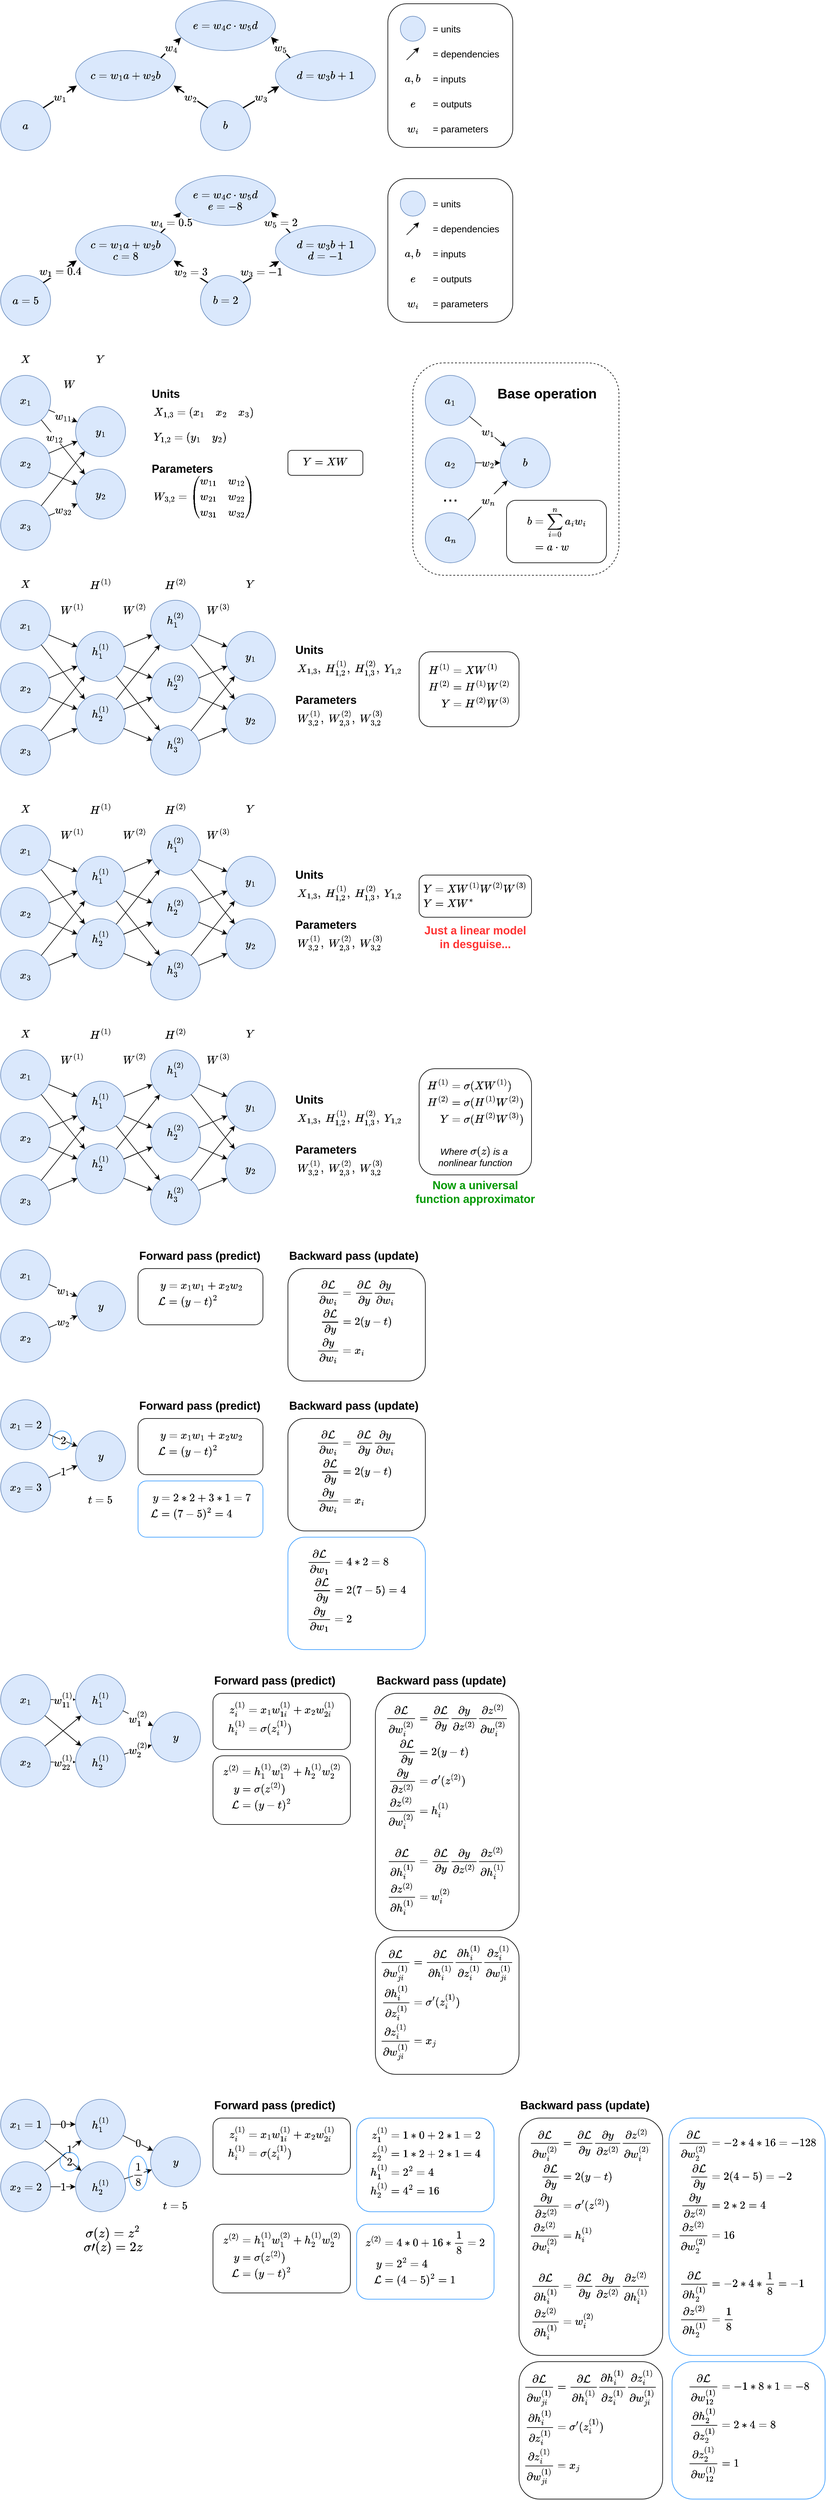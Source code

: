 <mxfile version="13.7.9" type="device"><diagram id="RdOT6V8SC3B9exfPzrBi" name="Page-1"><mxGraphModel dx="1408" dy="802" grid="1" gridSize="10" guides="1" tooltips="1" connect="1" arrows="1" fold="1" page="1" pageScale="1" pageWidth="827" pageHeight="1169" math="1" shadow="0"><root><mxCell id="0"/><mxCell id="1" parent="0"/><mxCell id="7YeaT9AOoY8hbknqfl6L-26" value="" style="group" vertex="1" connectable="0" parent="1"><mxGeometry x="40" y="40" width="820" height="240" as="geometry"/></mxCell><mxCell id="7YeaT9AOoY8hbknqfl6L-24" value="" style="group" vertex="1" connectable="0" parent="7YeaT9AOoY8hbknqfl6L-26"><mxGeometry x="620" y="5" width="200" height="230" as="geometry"/></mxCell><mxCell id="7YeaT9AOoY8hbknqfl6L-13" value="&lt;font style=&quot;font-size: 15px&quot;&gt;= units&lt;/font&gt;" style="text;html=1;strokeColor=none;fillColor=none;align=left;verticalAlign=middle;whiteSpace=wrap;rounded=0;fontSize=12;" vertex="1" parent="7YeaT9AOoY8hbknqfl6L-24"><mxGeometry x="70" y="30" width="110" height="20" as="geometry"/></mxCell><mxCell id="7YeaT9AOoY8hbknqfl6L-14" value="&lt;font style=&quot;font-size: 15px&quot;&gt;&lt;br style=&quot;font-size: 12px&quot;&gt;&lt;/font&gt;" style="ellipse;whiteSpace=wrap;html=1;aspect=fixed;fillColor=#dae8fc;strokeColor=#6c8ebf;fontSize=12;" vertex="1" parent="7YeaT9AOoY8hbknqfl6L-24"><mxGeometry x="20" y="20" width="40" height="40" as="geometry"/></mxCell><mxCell id="7YeaT9AOoY8hbknqfl6L-15" value="&lt;font style=&quot;font-size: 15px&quot;&gt;`a, b`&lt;/font&gt;" style="text;html=1;strokeColor=none;fillColor=none;align=center;verticalAlign=middle;whiteSpace=wrap;rounded=0;fontSize=12;" vertex="1" parent="7YeaT9AOoY8hbknqfl6L-24"><mxGeometry x="20" y="110" width="40" height="20" as="geometry"/></mxCell><mxCell id="7YeaT9AOoY8hbknqfl6L-16" value="&lt;font style=&quot;font-size: 15px&quot;&gt;= inputs&lt;/font&gt;" style="text;html=1;strokeColor=none;fillColor=none;align=left;verticalAlign=middle;whiteSpace=wrap;rounded=0;fontSize=12;" vertex="1" parent="7YeaT9AOoY8hbknqfl6L-24"><mxGeometry x="70" y="110" width="110" height="20" as="geometry"/></mxCell><mxCell id="7YeaT9AOoY8hbknqfl6L-17" value="&lt;font style=&quot;font-size: 15px&quot;&gt;`e`&lt;/font&gt;" style="text;html=1;strokeColor=none;fillColor=none;align=center;verticalAlign=middle;whiteSpace=wrap;rounded=0;fontSize=12;" vertex="1" parent="7YeaT9AOoY8hbknqfl6L-24"><mxGeometry x="20" y="150" width="40" height="20" as="geometry"/></mxCell><mxCell id="7YeaT9AOoY8hbknqfl6L-18" value="&lt;font style=&quot;font-size: 15px&quot;&gt;= outputs&lt;/font&gt;" style="text;html=1;strokeColor=none;fillColor=none;align=left;verticalAlign=middle;whiteSpace=wrap;rounded=0;fontSize=12;" vertex="1" parent="7YeaT9AOoY8hbknqfl6L-24"><mxGeometry x="70" y="150" width="110" height="20" as="geometry"/></mxCell><mxCell id="7YeaT9AOoY8hbknqfl6L-19" value="&lt;font style=&quot;font-size: 15px&quot;&gt;`w_i`&lt;/font&gt;" style="text;html=1;strokeColor=none;fillColor=none;align=center;verticalAlign=middle;whiteSpace=wrap;rounded=0;fontSize=12;" vertex="1" parent="7YeaT9AOoY8hbknqfl6L-24"><mxGeometry x="20" y="190" width="40" height="20" as="geometry"/></mxCell><mxCell id="7YeaT9AOoY8hbknqfl6L-20" value="&lt;font style=&quot;font-size: 15px&quot;&gt;= parameters&lt;/font&gt;" style="text;html=1;strokeColor=none;fillColor=none;align=left;verticalAlign=middle;whiteSpace=wrap;rounded=0;fontSize=12;" vertex="1" parent="7YeaT9AOoY8hbknqfl6L-24"><mxGeometry x="70" y="190" width="110" height="20" as="geometry"/></mxCell><mxCell id="7YeaT9AOoY8hbknqfl6L-21" value="" style="edgeStyle=none;rounded=0;orthogonalLoop=1;jettySize=auto;html=1;strokeWidth=1;fontSize=12;" edge="1" parent="7YeaT9AOoY8hbknqfl6L-24"><mxGeometry relative="1" as="geometry"><mxPoint x="30" y="90" as="sourcePoint"/><mxPoint x="50" y="70" as="targetPoint"/></mxGeometry></mxCell><mxCell id="7YeaT9AOoY8hbknqfl6L-22" value="&lt;font style=&quot;font-size: 15px&quot;&gt;= dependencies&lt;/font&gt;" style="text;html=1;strokeColor=none;fillColor=none;align=left;verticalAlign=middle;whiteSpace=wrap;rounded=0;fontSize=12;" vertex="1" parent="7YeaT9AOoY8hbknqfl6L-24"><mxGeometry x="70" y="70" width="110" height="20" as="geometry"/></mxCell><mxCell id="7YeaT9AOoY8hbknqfl6L-23" value="" style="rounded=1;whiteSpace=wrap;html=1;fontSize=12;align=center;fillColor=none;" vertex="1" parent="7YeaT9AOoY8hbknqfl6L-24"><mxGeometry width="200" height="230" as="geometry"/></mxCell><mxCell id="7YeaT9AOoY8hbknqfl6L-25" value="" style="group" vertex="1" connectable="0" parent="7YeaT9AOoY8hbknqfl6L-26"><mxGeometry width="600" height="240" as="geometry"/></mxCell><mxCell id="7YeaT9AOoY8hbknqfl6L-1" value="&lt;font style=&quot;font-size: 15px&quot;&gt;`a`&lt;br style=&quot;font-size: 12px&quot;&gt;&lt;/font&gt;" style="ellipse;whiteSpace=wrap;html=1;aspect=fixed;fillColor=#dae8fc;strokeColor=#6c8ebf;fontSize=12;" vertex="1" parent="7YeaT9AOoY8hbknqfl6L-25"><mxGeometry y="160" width="80" height="80" as="geometry"/></mxCell><mxCell id="7YeaT9AOoY8hbknqfl6L-2" value="&lt;font style=&quot;font-size: 15px&quot;&gt;`b`&lt;br style=&quot;font-size: 12px&quot;&gt;&lt;/font&gt;" style="ellipse;whiteSpace=wrap;html=1;aspect=fixed;fillColor=#dae8fc;strokeColor=#6c8ebf;fontSize=12;" vertex="1" parent="7YeaT9AOoY8hbknqfl6L-25"><mxGeometry x="320" y="160" width="80" height="80" as="geometry"/></mxCell><mxCell id="7YeaT9AOoY8hbknqfl6L-4" value="&lt;font style=&quot;font-size: 15px&quot;&gt;`c = w_1 a + w_2 b`&lt;/font&gt;" style="ellipse;whiteSpace=wrap;html=1;fontSize=12;fillColor=#dae8fc;strokeColor=#6c8ebf;" vertex="1" parent="7YeaT9AOoY8hbknqfl6L-25"><mxGeometry x="120" y="80" width="160" height="80" as="geometry"/></mxCell><mxCell id="7YeaT9AOoY8hbknqfl6L-5" value="&lt;font style=&quot;font-size: 15px&quot;&gt;`w_1`&lt;/font&gt;" style="rounded=0;orthogonalLoop=1;jettySize=auto;html=1;exitX=1;exitY=0;exitDx=0;exitDy=0;entryX=0.013;entryY=0.7;entryDx=0;entryDy=0;entryPerimeter=0;fontSize=12;strokeWidth=2;" edge="1" parent="7YeaT9AOoY8hbknqfl6L-25" source="7YeaT9AOoY8hbknqfl6L-1" target="7YeaT9AOoY8hbknqfl6L-4"><mxGeometry relative="1" as="geometry"/></mxCell><mxCell id="7YeaT9AOoY8hbknqfl6L-7" value="&lt;font style=&quot;font-size: 15px&quot;&gt;`w_2`&lt;/font&gt;" style="edgeStyle=none;rounded=0;orthogonalLoop=1;jettySize=auto;html=1;exitX=0;exitY=0;exitDx=0;exitDy=0;entryX=0.981;entryY=0.7;entryDx=0;entryDy=0;entryPerimeter=0;strokeWidth=2;fontSize=12;" edge="1" parent="7YeaT9AOoY8hbknqfl6L-25" source="7YeaT9AOoY8hbknqfl6L-2" target="7YeaT9AOoY8hbknqfl6L-4"><mxGeometry relative="1" as="geometry"/></mxCell><mxCell id="7YeaT9AOoY8hbknqfl6L-8" value="&lt;font style=&quot;font-size: 15px&quot;&gt;`d = w_3 b + 1`&lt;/font&gt;" style="ellipse;whiteSpace=wrap;html=1;fontSize=12;fillColor=#dae8fc;strokeColor=#6c8ebf;" vertex="1" parent="7YeaT9AOoY8hbknqfl6L-25"><mxGeometry x="440" y="80" width="160" height="80" as="geometry"/></mxCell><mxCell id="7YeaT9AOoY8hbknqfl6L-9" value="&lt;font style=&quot;font-size: 15px&quot;&gt;`w_3`&lt;/font&gt;" style="edgeStyle=none;rounded=0;orthogonalLoop=1;jettySize=auto;html=1;exitX=1;exitY=0;exitDx=0;exitDy=0;entryX=0.038;entryY=0.713;entryDx=0;entryDy=0;entryPerimeter=0;strokeWidth=2;fontSize=12;" edge="1" parent="7YeaT9AOoY8hbknqfl6L-25" source="7YeaT9AOoY8hbknqfl6L-2" target="7YeaT9AOoY8hbknqfl6L-8"><mxGeometry relative="1" as="geometry"/></mxCell><mxCell id="7YeaT9AOoY8hbknqfl6L-10" value="&lt;font style=&quot;font-size: 15px&quot;&gt;`e = w_4 c * w_5 d`&lt;/font&gt;" style="ellipse;whiteSpace=wrap;html=1;fontSize=12;fillColor=#dae8fc;strokeColor=#6c8ebf;" vertex="1" parent="7YeaT9AOoY8hbknqfl6L-25"><mxGeometry x="280" width="160" height="80" as="geometry"/></mxCell><mxCell id="7YeaT9AOoY8hbknqfl6L-11" value="&lt;font style=&quot;font-size: 15px&quot;&gt;`w_4`&lt;/font&gt;" style="edgeStyle=none;rounded=0;orthogonalLoop=1;jettySize=auto;html=1;exitX=1;exitY=0;exitDx=0;exitDy=0;entryX=0.056;entryY=0.738;entryDx=0;entryDy=0;entryPerimeter=0;strokeWidth=2;fontSize=12;" edge="1" parent="7YeaT9AOoY8hbknqfl6L-25" source="7YeaT9AOoY8hbknqfl6L-4" target="7YeaT9AOoY8hbknqfl6L-10"><mxGeometry relative="1" as="geometry"/></mxCell><mxCell id="7YeaT9AOoY8hbknqfl6L-12" value="&lt;font style=&quot;font-size: 15px&quot;&gt;`w_5`&lt;/font&gt;" style="edgeStyle=none;rounded=0;orthogonalLoop=1;jettySize=auto;html=1;exitX=0;exitY=0;exitDx=0;exitDy=0;entryX=0.956;entryY=0.725;entryDx=0;entryDy=0;entryPerimeter=0;strokeWidth=2;fontSize=12;" edge="1" parent="7YeaT9AOoY8hbknqfl6L-25" source="7YeaT9AOoY8hbknqfl6L-8" target="7YeaT9AOoY8hbknqfl6L-10"><mxGeometry relative="1" as="geometry"/></mxCell><mxCell id="7YeaT9AOoY8hbknqfl6L-27" value="" style="group" vertex="1" connectable="0" parent="1"><mxGeometry x="40" y="320" width="820" height="240" as="geometry"/></mxCell><mxCell id="7YeaT9AOoY8hbknqfl6L-28" value="" style="group" vertex="1" connectable="0" parent="7YeaT9AOoY8hbknqfl6L-27"><mxGeometry x="620" y="5" width="200" height="230" as="geometry"/></mxCell><mxCell id="7YeaT9AOoY8hbknqfl6L-29" value="&lt;font style=&quot;font-size: 15px&quot;&gt;= units&lt;/font&gt;" style="text;html=1;strokeColor=none;fillColor=none;align=left;verticalAlign=middle;whiteSpace=wrap;rounded=0;fontSize=12;" vertex="1" parent="7YeaT9AOoY8hbknqfl6L-28"><mxGeometry x="70" y="30" width="110" height="20" as="geometry"/></mxCell><mxCell id="7YeaT9AOoY8hbknqfl6L-30" value="&lt;font style=&quot;font-size: 15px&quot;&gt;&lt;br style=&quot;font-size: 12px&quot;&gt;&lt;/font&gt;" style="ellipse;whiteSpace=wrap;html=1;aspect=fixed;fillColor=#dae8fc;strokeColor=#6c8ebf;fontSize=12;" vertex="1" parent="7YeaT9AOoY8hbknqfl6L-28"><mxGeometry x="20" y="20" width="40" height="40" as="geometry"/></mxCell><mxCell id="7YeaT9AOoY8hbknqfl6L-31" value="&lt;font style=&quot;font-size: 15px&quot;&gt;`a, b`&lt;/font&gt;" style="text;html=1;strokeColor=none;fillColor=none;align=center;verticalAlign=middle;whiteSpace=wrap;rounded=0;fontSize=12;" vertex="1" parent="7YeaT9AOoY8hbknqfl6L-28"><mxGeometry x="20" y="110" width="40" height="20" as="geometry"/></mxCell><mxCell id="7YeaT9AOoY8hbknqfl6L-32" value="&lt;font style=&quot;font-size: 15px&quot;&gt;= inputs&lt;/font&gt;" style="text;html=1;strokeColor=none;fillColor=none;align=left;verticalAlign=middle;whiteSpace=wrap;rounded=0;fontSize=12;" vertex="1" parent="7YeaT9AOoY8hbknqfl6L-28"><mxGeometry x="70" y="110" width="110" height="20" as="geometry"/></mxCell><mxCell id="7YeaT9AOoY8hbknqfl6L-33" value="&lt;font style=&quot;font-size: 15px&quot;&gt;`e`&lt;/font&gt;" style="text;html=1;strokeColor=none;fillColor=none;align=center;verticalAlign=middle;whiteSpace=wrap;rounded=0;fontSize=12;" vertex="1" parent="7YeaT9AOoY8hbknqfl6L-28"><mxGeometry x="20" y="150" width="40" height="20" as="geometry"/></mxCell><mxCell id="7YeaT9AOoY8hbknqfl6L-34" value="&lt;font style=&quot;font-size: 15px&quot;&gt;= outputs&lt;/font&gt;" style="text;html=1;strokeColor=none;fillColor=none;align=left;verticalAlign=middle;whiteSpace=wrap;rounded=0;fontSize=12;" vertex="1" parent="7YeaT9AOoY8hbknqfl6L-28"><mxGeometry x="70" y="150" width="110" height="20" as="geometry"/></mxCell><mxCell id="7YeaT9AOoY8hbknqfl6L-35" value="&lt;font style=&quot;font-size: 15px&quot;&gt;`w_i`&lt;/font&gt;" style="text;html=1;strokeColor=none;fillColor=none;align=center;verticalAlign=middle;whiteSpace=wrap;rounded=0;fontSize=12;" vertex="1" parent="7YeaT9AOoY8hbknqfl6L-28"><mxGeometry x="20" y="190" width="40" height="20" as="geometry"/></mxCell><mxCell id="7YeaT9AOoY8hbknqfl6L-36" value="&lt;font style=&quot;font-size: 15px&quot;&gt;= parameters&lt;/font&gt;" style="text;html=1;strokeColor=none;fillColor=none;align=left;verticalAlign=middle;whiteSpace=wrap;rounded=0;fontSize=12;" vertex="1" parent="7YeaT9AOoY8hbknqfl6L-28"><mxGeometry x="70" y="190" width="110" height="20" as="geometry"/></mxCell><mxCell id="7YeaT9AOoY8hbknqfl6L-37" value="" style="edgeStyle=none;rounded=0;orthogonalLoop=1;jettySize=auto;html=1;strokeWidth=1;fontSize=12;" edge="1" parent="7YeaT9AOoY8hbknqfl6L-28"><mxGeometry relative="1" as="geometry"><mxPoint x="30" y="90" as="sourcePoint"/><mxPoint x="50" y="70" as="targetPoint"/></mxGeometry></mxCell><mxCell id="7YeaT9AOoY8hbknqfl6L-38" value="&lt;font style=&quot;font-size: 15px&quot;&gt;= dependencies&lt;/font&gt;" style="text;html=1;strokeColor=none;fillColor=none;align=left;verticalAlign=middle;whiteSpace=wrap;rounded=0;fontSize=12;" vertex="1" parent="7YeaT9AOoY8hbknqfl6L-28"><mxGeometry x="70" y="70" width="110" height="20" as="geometry"/></mxCell><mxCell id="7YeaT9AOoY8hbknqfl6L-39" value="" style="rounded=1;whiteSpace=wrap;html=1;fontSize=12;align=center;fillColor=none;" vertex="1" parent="7YeaT9AOoY8hbknqfl6L-28"><mxGeometry width="200" height="230" as="geometry"/></mxCell><mxCell id="7YeaT9AOoY8hbknqfl6L-40" value="" style="group" vertex="1" connectable="0" parent="7YeaT9AOoY8hbknqfl6L-27"><mxGeometry width="600" height="240" as="geometry"/></mxCell><mxCell id="7YeaT9AOoY8hbknqfl6L-41" value="&lt;font style=&quot;font-size: 15px&quot;&gt;`a = 5`&lt;br style=&quot;font-size: 12px&quot;&gt;&lt;/font&gt;" style="ellipse;whiteSpace=wrap;html=1;aspect=fixed;fillColor=#dae8fc;strokeColor=#6c8ebf;fontSize=12;" vertex="1" parent="7YeaT9AOoY8hbknqfl6L-40"><mxGeometry y="160" width="80" height="80" as="geometry"/></mxCell><mxCell id="7YeaT9AOoY8hbknqfl6L-42" value="&lt;font style=&quot;font-size: 15px&quot;&gt;`b = 2`&lt;br style=&quot;font-size: 12px&quot;&gt;&lt;/font&gt;" style="ellipse;whiteSpace=wrap;html=1;aspect=fixed;fillColor=#dae8fc;strokeColor=#6c8ebf;fontSize=12;" vertex="1" parent="7YeaT9AOoY8hbknqfl6L-40"><mxGeometry x="320" y="160" width="80" height="80" as="geometry"/></mxCell><mxCell id="7YeaT9AOoY8hbknqfl6L-43" value="&lt;font style=&quot;font-size: 15px&quot;&gt;`c = w_1 a + w_2 b`&lt;br&gt;`c = 8`&lt;br&gt;&lt;/font&gt;" style="ellipse;whiteSpace=wrap;html=1;fontSize=12;fillColor=#dae8fc;strokeColor=#6c8ebf;" vertex="1" parent="7YeaT9AOoY8hbknqfl6L-40"><mxGeometry x="120" y="80" width="160" height="80" as="geometry"/></mxCell><mxCell id="7YeaT9AOoY8hbknqfl6L-44" value="&lt;font style=&quot;font-size: 15px&quot;&gt;`w_1 = 0.4`&lt;/font&gt;" style="rounded=0;orthogonalLoop=1;jettySize=auto;html=1;exitX=1;exitY=0;exitDx=0;exitDy=0;entryX=0.013;entryY=0.7;entryDx=0;entryDy=0;entryPerimeter=0;fontSize=12;strokeWidth=2;" edge="1" parent="7YeaT9AOoY8hbknqfl6L-40" source="7YeaT9AOoY8hbknqfl6L-41" target="7YeaT9AOoY8hbknqfl6L-43"><mxGeometry relative="1" as="geometry"/></mxCell><mxCell id="7YeaT9AOoY8hbknqfl6L-45" value="&lt;font style=&quot;font-size: 15px&quot;&gt;`w_2 = 3`&lt;/font&gt;" style="edgeStyle=none;rounded=0;orthogonalLoop=1;jettySize=auto;html=1;exitX=0;exitY=0;exitDx=0;exitDy=0;entryX=0.981;entryY=0.7;entryDx=0;entryDy=0;entryPerimeter=0;strokeWidth=2;fontSize=12;" edge="1" parent="7YeaT9AOoY8hbknqfl6L-40" source="7YeaT9AOoY8hbknqfl6L-42" target="7YeaT9AOoY8hbknqfl6L-43"><mxGeometry relative="1" as="geometry"/></mxCell><mxCell id="7YeaT9AOoY8hbknqfl6L-46" value="&lt;font style=&quot;font-size: 15px&quot;&gt;`d = w_3 b + 1`&lt;br&gt;`d = -1`&lt;br&gt;&lt;/font&gt;" style="ellipse;whiteSpace=wrap;html=1;fontSize=12;fillColor=#dae8fc;strokeColor=#6c8ebf;" vertex="1" parent="7YeaT9AOoY8hbknqfl6L-40"><mxGeometry x="440" y="80" width="160" height="80" as="geometry"/></mxCell><mxCell id="7YeaT9AOoY8hbknqfl6L-47" value="&lt;font style=&quot;font-size: 15px&quot;&gt;`w_3 = -1`&lt;/font&gt;" style="edgeStyle=none;rounded=0;orthogonalLoop=1;jettySize=auto;html=1;exitX=1;exitY=0;exitDx=0;exitDy=0;entryX=0.038;entryY=0.713;entryDx=0;entryDy=0;entryPerimeter=0;strokeWidth=2;fontSize=12;" edge="1" parent="7YeaT9AOoY8hbknqfl6L-40" source="7YeaT9AOoY8hbknqfl6L-42" target="7YeaT9AOoY8hbknqfl6L-46"><mxGeometry relative="1" as="geometry"/></mxCell><mxCell id="7YeaT9AOoY8hbknqfl6L-48" value="&lt;font style=&quot;font-size: 15px&quot;&gt;`e = w_4 c * w_5 d`&lt;br&gt;`e = -8`&lt;br&gt;&lt;/font&gt;" style="ellipse;whiteSpace=wrap;html=1;fontSize=12;fillColor=#dae8fc;strokeColor=#6c8ebf;" vertex="1" parent="7YeaT9AOoY8hbknqfl6L-40"><mxGeometry x="280" width="160" height="80" as="geometry"/></mxCell><mxCell id="7YeaT9AOoY8hbknqfl6L-49" value="&lt;font style=&quot;font-size: 15px&quot;&gt;`w_4 = 0.5`&lt;/font&gt;" style="edgeStyle=none;rounded=0;orthogonalLoop=1;jettySize=auto;html=1;exitX=1;exitY=0;exitDx=0;exitDy=0;entryX=0.056;entryY=0.738;entryDx=0;entryDy=0;entryPerimeter=0;strokeWidth=2;fontSize=12;" edge="1" parent="7YeaT9AOoY8hbknqfl6L-40" source="7YeaT9AOoY8hbknqfl6L-43" target="7YeaT9AOoY8hbknqfl6L-48"><mxGeometry relative="1" as="geometry"/></mxCell><mxCell id="7YeaT9AOoY8hbknqfl6L-50" value="&lt;font style=&quot;font-size: 15px&quot;&gt;`w_5 = 2`&lt;/font&gt;" style="edgeStyle=none;rounded=0;orthogonalLoop=1;jettySize=auto;html=1;exitX=0;exitY=0;exitDx=0;exitDy=0;entryX=0.956;entryY=0.725;entryDx=0;entryDy=0;entryPerimeter=0;strokeWidth=2;fontSize=12;" edge="1" parent="7YeaT9AOoY8hbknqfl6L-40" source="7YeaT9AOoY8hbknqfl6L-46" target="7YeaT9AOoY8hbknqfl6L-48"><mxGeometry relative="1" as="geometry"/></mxCell><mxCell id="7YeaT9AOoY8hbknqfl6L-81" value="" style="group" vertex="1" connectable="0" parent="1"><mxGeometry x="40" y="600" width="580" height="320" as="geometry"/></mxCell><mxCell id="7YeaT9AOoY8hbknqfl6L-68" value="&lt;font style=&quot;font-size: 15px&quot;&gt;$$Y = X W$$&lt;/font&gt;" style="text;html=1;spacing=5;spacingTop=-10;whiteSpace=wrap;overflow=hidden;fillColor=none;shadow=0;rounded=1;verticalAlign=middle;strokeColor=#000000;align=center;perimeterSpacing=0;" vertex="1" parent="7YeaT9AOoY8hbknqfl6L-81"><mxGeometry x="460" y="160" width="120" height="40" as="geometry"/></mxCell><mxCell id="7YeaT9AOoY8hbknqfl6L-73" value="" style="group" vertex="1" connectable="0" parent="7YeaT9AOoY8hbknqfl6L-81"><mxGeometry width="200" height="320" as="geometry"/></mxCell><mxCell id="7YeaT9AOoY8hbknqfl6L-51" value="&lt;font style=&quot;font-size: 15px&quot;&gt;`x_1`&lt;br style=&quot;font-size: 12px&quot;&gt;&lt;/font&gt;" style="ellipse;whiteSpace=wrap;html=1;aspect=fixed;fillColor=#dae8fc;strokeColor=#6c8ebf;fontSize=12;" vertex="1" parent="7YeaT9AOoY8hbknqfl6L-73"><mxGeometry y="40" width="80" height="80" as="geometry"/></mxCell><mxCell id="7YeaT9AOoY8hbknqfl6L-52" value="&lt;font style=&quot;font-size: 15px&quot;&gt;`x_2`&lt;br style=&quot;font-size: 12px&quot;&gt;&lt;/font&gt;" style="ellipse;whiteSpace=wrap;html=1;aspect=fixed;fillColor=#dae8fc;strokeColor=#6c8ebf;fontSize=12;" vertex="1" parent="7YeaT9AOoY8hbknqfl6L-73"><mxGeometry y="140" width="80" height="80" as="geometry"/></mxCell><mxCell id="7YeaT9AOoY8hbknqfl6L-53" value="&lt;font style=&quot;font-size: 15px&quot;&gt;`x_3`&lt;br style=&quot;font-size: 12px&quot;&gt;&lt;/font&gt;" style="ellipse;whiteSpace=wrap;html=1;aspect=fixed;fillColor=#dae8fc;strokeColor=#6c8ebf;fontSize=12;" vertex="1" parent="7YeaT9AOoY8hbknqfl6L-73"><mxGeometry y="240" width="80" height="80" as="geometry"/></mxCell><mxCell id="7YeaT9AOoY8hbknqfl6L-54" value="&lt;font style=&quot;font-size: 15px&quot;&gt;`y_1`&lt;br style=&quot;font-size: 12px&quot;&gt;&lt;/font&gt;" style="ellipse;whiteSpace=wrap;html=1;aspect=fixed;fillColor=#dae8fc;strokeColor=#6c8ebf;fontSize=12;" vertex="1" parent="7YeaT9AOoY8hbknqfl6L-73"><mxGeometry x="120" y="90" width="80" height="80" as="geometry"/></mxCell><mxCell id="7YeaT9AOoY8hbknqfl6L-56" value="&lt;font style=&quot;font-size: 15px&quot;&gt;`w_{11}`&lt;/font&gt;" style="edgeStyle=none;rounded=0;orthogonalLoop=1;jettySize=auto;html=1;strokeWidth=1;fontSize=12;" edge="1" parent="7YeaT9AOoY8hbknqfl6L-73" source="7YeaT9AOoY8hbknqfl6L-51" target="7YeaT9AOoY8hbknqfl6L-54"><mxGeometry relative="1" as="geometry"><mxPoint x="110" y="140" as="targetPoint"/></mxGeometry></mxCell><mxCell id="7YeaT9AOoY8hbknqfl6L-57" style="edgeStyle=none;rounded=0;orthogonalLoop=1;jettySize=auto;html=1;strokeWidth=1;fontSize=12;" edge="1" parent="7YeaT9AOoY8hbknqfl6L-73" source="7YeaT9AOoY8hbknqfl6L-52" target="7YeaT9AOoY8hbknqfl6L-54"><mxGeometry relative="1" as="geometry"/></mxCell><mxCell id="7YeaT9AOoY8hbknqfl6L-58" style="edgeStyle=none;rounded=0;orthogonalLoop=1;jettySize=auto;html=1;strokeWidth=1;fontSize=12;" edge="1" parent="7YeaT9AOoY8hbknqfl6L-73" source="7YeaT9AOoY8hbknqfl6L-53" target="7YeaT9AOoY8hbknqfl6L-54"><mxGeometry relative="1" as="geometry"/></mxCell><mxCell id="7YeaT9AOoY8hbknqfl6L-55" value="&lt;font style=&quot;font-size: 15px&quot;&gt;`y_2`&lt;br style=&quot;font-size: 12px&quot;&gt;&lt;/font&gt;" style="ellipse;whiteSpace=wrap;html=1;aspect=fixed;fillColor=#dae8fc;strokeColor=#6c8ebf;fontSize=12;" vertex="1" parent="7YeaT9AOoY8hbknqfl6L-73"><mxGeometry x="120" y="190" width="80" height="80" as="geometry"/></mxCell><mxCell id="7YeaT9AOoY8hbknqfl6L-59" style="edgeStyle=none;rounded=0;orthogonalLoop=1;jettySize=auto;html=1;strokeWidth=1;fontSize=12;" edge="1" parent="7YeaT9AOoY8hbknqfl6L-73" source="7YeaT9AOoY8hbknqfl6L-51" target="7YeaT9AOoY8hbknqfl6L-55"><mxGeometry relative="1" as="geometry"/></mxCell><mxCell id="7YeaT9AOoY8hbknqfl6L-62" value="&lt;font style=&quot;font-size: 15px&quot;&gt;`w_{12}`&lt;/font&gt;" style="edgeLabel;html=1;align=center;verticalAlign=middle;resizable=0;points=[];fontSize=12;" vertex="1" connectable="0" parent="7YeaT9AOoY8hbknqfl6L-59"><mxGeometry x="-0.365" y="-2" relative="1" as="geometry"><mxPoint y="-1" as="offset"/></mxGeometry></mxCell><mxCell id="7YeaT9AOoY8hbknqfl6L-60" style="edgeStyle=none;rounded=0;orthogonalLoop=1;jettySize=auto;html=1;strokeWidth=1;fontSize=12;" edge="1" parent="7YeaT9AOoY8hbknqfl6L-73" source="7YeaT9AOoY8hbknqfl6L-52" target="7YeaT9AOoY8hbknqfl6L-55"><mxGeometry relative="1" as="geometry"/></mxCell><mxCell id="7YeaT9AOoY8hbknqfl6L-61" value="&lt;font style=&quot;font-size: 15px&quot;&gt;`w_{32}`&lt;/font&gt;" style="edgeStyle=none;rounded=0;orthogonalLoop=1;jettySize=auto;html=1;strokeWidth=1;fontSize=12;" edge="1" parent="7YeaT9AOoY8hbknqfl6L-73" source="7YeaT9AOoY8hbknqfl6L-53" target="7YeaT9AOoY8hbknqfl6L-55"><mxGeometry relative="1" as="geometry"/></mxCell><mxCell id="7YeaT9AOoY8hbknqfl6L-69" value="&lt;font style=&quot;font-size: 15px&quot;&gt;`X`&lt;/font&gt;" style="text;html=1;spacing=5;spacingTop=-10;whiteSpace=wrap;overflow=hidden;fillColor=none;shadow=0;rounded=0;verticalAlign=middle;align=center;perimeterSpacing=0;" vertex="1" parent="7YeaT9AOoY8hbknqfl6L-73"><mxGeometry width="80" height="40" as="geometry"/></mxCell><mxCell id="7YeaT9AOoY8hbknqfl6L-70" value="&lt;font style=&quot;font-size: 15px&quot;&gt;`Y`&lt;/font&gt;" style="text;html=1;spacing=5;spacingTop=-10;whiteSpace=wrap;overflow=hidden;fillColor=none;shadow=0;rounded=0;verticalAlign=middle;align=center;perimeterSpacing=0;" vertex="1" parent="7YeaT9AOoY8hbknqfl6L-73"><mxGeometry x="120" width="80" height="40" as="geometry"/></mxCell><mxCell id="7YeaT9AOoY8hbknqfl6L-71" value="&lt;font style=&quot;font-size: 15px&quot;&gt;`W`&lt;/font&gt;" style="text;html=1;spacing=5;spacingTop=-10;whiteSpace=wrap;overflow=hidden;fillColor=none;shadow=0;rounded=0;verticalAlign=middle;align=center;perimeterSpacing=0;" vertex="1" parent="7YeaT9AOoY8hbknqfl6L-73"><mxGeometry x="90" y="40" width="40" height="40" as="geometry"/></mxCell><mxCell id="7YeaT9AOoY8hbknqfl6L-80" value="" style="group" vertex="1" connectable="0" parent="7YeaT9AOoY8hbknqfl6L-81"><mxGeometry x="240" y="60" width="200" height="230" as="geometry"/></mxCell><mxCell id="7YeaT9AOoY8hbknqfl6L-78" value="" style="group" vertex="1" connectable="0" parent="7YeaT9AOoY8hbknqfl6L-80"><mxGeometry y="120" width="200" height="110" as="geometry"/></mxCell><mxCell id="7YeaT9AOoY8hbknqfl6L-65" value="&lt;font style=&quot;font-size: 15px&quot;&gt;$$W_{3, 2} =&lt;br&gt; \begin{pmatrix}&lt;br&gt;w_{11} &amp;amp; w_{12} \\&lt;br&gt;w_{21} &amp;amp; w_{22} \\&lt;br&gt;w_{31} &amp;amp; w_{32}&lt;br&gt; \end{pmatrix}$$&lt;/font&gt;" style="text;html=1;spacing=5;spacingTop=-10;whiteSpace=wrap;overflow=hidden;fillColor=none;strokeColor=none;shadow=0;rounded=0;verticalAlign=middle" vertex="1" parent="7YeaT9AOoY8hbknqfl6L-78"><mxGeometry y="10" width="200" height="100" as="geometry"/></mxCell><mxCell id="7YeaT9AOoY8hbknqfl6L-77" value="&lt;b&gt;&lt;font style=&quot;font-size: 18px&quot;&gt;Parameters&lt;/font&gt;&lt;/b&gt;" style="text;html=1;strokeColor=none;fillColor=none;align=left;verticalAlign=middle;whiteSpace=wrap;rounded=0;fontSize=15;" vertex="1" parent="7YeaT9AOoY8hbknqfl6L-78"><mxGeometry width="200" height="20" as="geometry"/></mxCell><mxCell id="7YeaT9AOoY8hbknqfl6L-79" value="" style="group" vertex="1" connectable="0" parent="7YeaT9AOoY8hbknqfl6L-80"><mxGeometry width="200" height="100" as="geometry"/></mxCell><mxCell id="7YeaT9AOoY8hbknqfl6L-66" value="&lt;font style=&quot;font-size: 15px&quot;&gt;$$X_{1, 3} =&lt;br&gt; \begin{pmatrix}&lt;br&gt;x_1 &amp;amp; x_2 &amp;amp; x_3&lt;br&gt; \end{pmatrix}$$&lt;/font&gt;" style="text;html=1;spacing=5;spacingTop=-10;whiteSpace=wrap;overflow=hidden;fillColor=none;strokeColor=none;shadow=0;rounded=0;verticalAlign=middle" vertex="1" parent="7YeaT9AOoY8hbknqfl6L-79"><mxGeometry y="20" width="200" height="40" as="geometry"/></mxCell><mxCell id="7YeaT9AOoY8hbknqfl6L-67" value="&lt;font style=&quot;font-size: 15px&quot;&gt;$$Y_{1, 2} =&lt;br&gt; \begin{pmatrix}&lt;br&gt;y_1 &amp;amp; y_2&lt;br&gt; \end{pmatrix}$$&lt;/font&gt;" style="text;html=1;spacing=5;spacingTop=-10;whiteSpace=wrap;overflow=hidden;fillColor=none;strokeColor=none;shadow=0;rounded=0;verticalAlign=middle" vertex="1" parent="7YeaT9AOoY8hbknqfl6L-79"><mxGeometry y="60" width="200" height="40" as="geometry"/></mxCell><mxCell id="7YeaT9AOoY8hbknqfl6L-76" value="&lt;b&gt;&lt;font style=&quot;font-size: 18px&quot;&gt;Units&lt;/font&gt;&lt;/b&gt;" style="text;html=1;strokeColor=none;fillColor=none;align=left;verticalAlign=middle;whiteSpace=wrap;rounded=0;fontSize=15;" vertex="1" parent="7YeaT9AOoY8hbknqfl6L-79"><mxGeometry width="200" height="20" as="geometry"/></mxCell><mxCell id="7YeaT9AOoY8hbknqfl6L-138" value="" style="group" vertex="1" connectable="0" parent="1"><mxGeometry x="40" y="960" width="830" height="320" as="geometry"/></mxCell><mxCell id="7YeaT9AOoY8hbknqfl6L-83" value="&lt;font style=&quot;font-size: 15px&quot;&gt;$$\begin{align*}&lt;br&gt;H^{(1)} &amp;amp;= X W^{(1)}&lt;br&gt;&amp;nbsp;\\&lt;br&gt;H^{(2)} &amp;amp;= H^{(1)}&lt;br&gt;&amp;nbsp;W^{(2)}&lt;br&gt;&amp;nbsp;\\&lt;br&gt;Y &amp;amp;= H^{(2)}&amp;nbsp;&lt;br&gt;W^{(3)}&lt;br&gt;\end{align*}$$&lt;/font&gt;" style="text;html=1;spacing=5;spacingTop=-10;whiteSpace=wrap;overflow=hidden;fillColor=none;shadow=0;rounded=1;verticalAlign=middle;strokeColor=#000000;align=center;perimeterSpacing=0;" vertex="1" parent="7YeaT9AOoY8hbknqfl6L-138"><mxGeometry x="670" y="122.5" width="160" height="120" as="geometry"/></mxCell><mxCell id="7YeaT9AOoY8hbknqfl6L-129" value="" style="group" vertex="1" connectable="0" parent="7YeaT9AOoY8hbknqfl6L-138"><mxGeometry width="440" height="320" as="geometry"/></mxCell><mxCell id="7YeaT9AOoY8hbknqfl6L-85" value="&lt;font style=&quot;font-size: 15px&quot;&gt;`x_1`&lt;br style=&quot;font-size: 12px&quot;&gt;&lt;/font&gt;" style="ellipse;whiteSpace=wrap;html=1;aspect=fixed;fillColor=#dae8fc;strokeColor=#6c8ebf;fontSize=12;" vertex="1" parent="7YeaT9AOoY8hbknqfl6L-129"><mxGeometry y="40" width="80" height="80" as="geometry"/></mxCell><mxCell id="7YeaT9AOoY8hbknqfl6L-86" value="&lt;font style=&quot;font-size: 15px&quot;&gt;`x_2`&lt;br style=&quot;font-size: 12px&quot;&gt;&lt;/font&gt;" style="ellipse;whiteSpace=wrap;html=1;aspect=fixed;fillColor=#dae8fc;strokeColor=#6c8ebf;fontSize=12;" vertex="1" parent="7YeaT9AOoY8hbknqfl6L-129"><mxGeometry y="140" width="80" height="80" as="geometry"/></mxCell><mxCell id="7YeaT9AOoY8hbknqfl6L-87" value="&lt;font style=&quot;font-size: 15px&quot;&gt;`x_3`&lt;br style=&quot;font-size: 12px&quot;&gt;&lt;/font&gt;" style="ellipse;whiteSpace=wrap;html=1;aspect=fixed;fillColor=#dae8fc;strokeColor=#6c8ebf;fontSize=12;" vertex="1" parent="7YeaT9AOoY8hbknqfl6L-129"><mxGeometry y="240" width="80" height="80" as="geometry"/></mxCell><mxCell id="7YeaT9AOoY8hbknqfl6L-88" value="&lt;font style=&quot;font-size: 15px&quot;&gt;$$h^{(1)}&lt;br&gt;_1$$&lt;br style=&quot;font-size: 12px&quot;&gt;&lt;/font&gt;" style="ellipse;whiteSpace=wrap;html=1;aspect=fixed;fillColor=#dae8fc;strokeColor=#6c8ebf;fontSize=12;" vertex="1" parent="7YeaT9AOoY8hbknqfl6L-129"><mxGeometry x="120" y="90" width="80" height="80" as="geometry"/></mxCell><mxCell id="7YeaT9AOoY8hbknqfl6L-89" value="" style="edgeStyle=none;rounded=0;orthogonalLoop=1;jettySize=auto;html=1;strokeWidth=1;fontSize=12;" edge="1" parent="7YeaT9AOoY8hbknqfl6L-129" source="7YeaT9AOoY8hbknqfl6L-85" target="7YeaT9AOoY8hbknqfl6L-88"><mxGeometry as="geometry"><mxPoint x="110" y="140" as="targetPoint"/></mxGeometry></mxCell><mxCell id="7YeaT9AOoY8hbknqfl6L-90" style="edgeStyle=none;rounded=0;orthogonalLoop=1;jettySize=auto;html=1;strokeWidth=1;fontSize=12;" edge="1" parent="7YeaT9AOoY8hbknqfl6L-129" source="7YeaT9AOoY8hbknqfl6L-86" target="7YeaT9AOoY8hbknqfl6L-88"><mxGeometry as="geometry"/></mxCell><mxCell id="7YeaT9AOoY8hbknqfl6L-91" style="edgeStyle=none;rounded=0;orthogonalLoop=1;jettySize=auto;html=1;strokeWidth=1;fontSize=12;" edge="1" parent="7YeaT9AOoY8hbknqfl6L-129" source="7YeaT9AOoY8hbknqfl6L-87" target="7YeaT9AOoY8hbknqfl6L-88"><mxGeometry as="geometry"/></mxCell><mxCell id="7YeaT9AOoY8hbknqfl6L-92" value="&lt;font style=&quot;font-size: 15px&quot;&gt;$$h^{(1)}&lt;br&gt;_2$$&lt;br style=&quot;font-size: 12px&quot;&gt;&lt;/font&gt;" style="ellipse;whiteSpace=wrap;html=1;aspect=fixed;fillColor=#dae8fc;strokeColor=#6c8ebf;fontSize=12;" vertex="1" parent="7YeaT9AOoY8hbknqfl6L-129"><mxGeometry x="120" y="190" width="80" height="80" as="geometry"/></mxCell><mxCell id="7YeaT9AOoY8hbknqfl6L-93" style="edgeStyle=none;rounded=0;orthogonalLoop=1;jettySize=auto;html=1;strokeWidth=1;fontSize=12;" edge="1" parent="7YeaT9AOoY8hbknqfl6L-129" source="7YeaT9AOoY8hbknqfl6L-85" target="7YeaT9AOoY8hbknqfl6L-92"><mxGeometry as="geometry"/></mxCell><mxCell id="7YeaT9AOoY8hbknqfl6L-95" style="edgeStyle=none;rounded=0;orthogonalLoop=1;jettySize=auto;html=1;strokeWidth=1;fontSize=12;" edge="1" parent="7YeaT9AOoY8hbknqfl6L-129" source="7YeaT9AOoY8hbknqfl6L-86" target="7YeaT9AOoY8hbknqfl6L-92"><mxGeometry as="geometry"/></mxCell><mxCell id="7YeaT9AOoY8hbknqfl6L-96" value="" style="edgeStyle=none;rounded=0;orthogonalLoop=1;jettySize=auto;html=1;strokeWidth=1;fontSize=12;" edge="1" parent="7YeaT9AOoY8hbknqfl6L-129" source="7YeaT9AOoY8hbknqfl6L-87" target="7YeaT9AOoY8hbknqfl6L-92"><mxGeometry as="geometry"/></mxCell><mxCell id="7YeaT9AOoY8hbknqfl6L-97" value="&lt;font style=&quot;font-size: 15px&quot;&gt;`X`&lt;/font&gt;" style="text;html=1;spacing=5;spacingTop=-10;whiteSpace=wrap;overflow=hidden;fillColor=none;shadow=0;rounded=0;verticalAlign=middle;align=center;perimeterSpacing=0;" vertex="1" parent="7YeaT9AOoY8hbknqfl6L-129"><mxGeometry width="80" height="40" as="geometry"/></mxCell><mxCell id="7YeaT9AOoY8hbknqfl6L-98" value="&lt;font style=&quot;font-size: 15px&quot;&gt;`H^{(1)}`&lt;/font&gt;" style="text;html=1;spacing=5;spacingTop=-10;whiteSpace=wrap;overflow=hidden;fillColor=none;shadow=0;rounded=0;verticalAlign=middle;align=center;perimeterSpacing=0;" vertex="1" parent="7YeaT9AOoY8hbknqfl6L-129"><mxGeometry x="120" width="80" height="40" as="geometry"/></mxCell><mxCell id="7YeaT9AOoY8hbknqfl6L-99" value="&lt;font style=&quot;font-size: 15px&quot;&gt;`W^{(1)}`&lt;/font&gt;" style="text;html=1;spacing=5;spacingTop=-10;whiteSpace=wrap;overflow=hidden;fillColor=none;shadow=0;rounded=0;verticalAlign=middle;align=center;perimeterSpacing=0;" vertex="1" parent="7YeaT9AOoY8hbknqfl6L-129"><mxGeometry x="90" y="40" width="50" height="40" as="geometry"/></mxCell><mxCell id="7YeaT9AOoY8hbknqfl6L-108" value="&lt;font style=&quot;font-size: 15px&quot;&gt;$$h^{(2)}&lt;br&gt;_1$$&lt;br style=&quot;font-size: 12px&quot;&gt;&lt;/font&gt;" style="ellipse;whiteSpace=wrap;html=1;aspect=fixed;fillColor=#dae8fc;strokeColor=#6c8ebf;fontSize=12;" vertex="1" parent="7YeaT9AOoY8hbknqfl6L-129"><mxGeometry x="240" y="40" width="80" height="80" as="geometry"/></mxCell><mxCell id="7YeaT9AOoY8hbknqfl6L-112" style="edgeStyle=none;rounded=0;orthogonalLoop=1;jettySize=auto;html=1;strokeWidth=1;fontSize=15;" edge="1" parent="7YeaT9AOoY8hbknqfl6L-129" source="7YeaT9AOoY8hbknqfl6L-88" target="7YeaT9AOoY8hbknqfl6L-108"><mxGeometry relative="1" as="geometry"/></mxCell><mxCell id="7YeaT9AOoY8hbknqfl6L-116" style="edgeStyle=none;rounded=0;orthogonalLoop=1;jettySize=auto;html=1;strokeWidth=1;fontSize=15;" edge="1" parent="7YeaT9AOoY8hbknqfl6L-129" source="7YeaT9AOoY8hbknqfl6L-92" target="7YeaT9AOoY8hbknqfl6L-108"><mxGeometry relative="1" as="geometry"/></mxCell><mxCell id="7YeaT9AOoY8hbknqfl6L-110" value="&lt;font style=&quot;font-size: 15px&quot;&gt;$$h^{(2)}&lt;br&gt;_2$$&lt;br style=&quot;font-size: 12px&quot;&gt;&lt;/font&gt;" style="ellipse;whiteSpace=wrap;html=1;aspect=fixed;fillColor=#dae8fc;strokeColor=#6c8ebf;fontSize=12;" vertex="1" parent="7YeaT9AOoY8hbknqfl6L-129"><mxGeometry x="240" y="140" width="80" height="80" as="geometry"/></mxCell><mxCell id="7YeaT9AOoY8hbknqfl6L-114" style="edgeStyle=none;rounded=0;orthogonalLoop=1;jettySize=auto;html=1;strokeWidth=1;fontSize=15;" edge="1" parent="7YeaT9AOoY8hbknqfl6L-129" source="7YeaT9AOoY8hbknqfl6L-88" target="7YeaT9AOoY8hbknqfl6L-110"><mxGeometry relative="1" as="geometry"/></mxCell><mxCell id="7YeaT9AOoY8hbknqfl6L-113" style="edgeStyle=none;rounded=0;orthogonalLoop=1;jettySize=auto;html=1;strokeWidth=1;fontSize=15;" edge="1" parent="7YeaT9AOoY8hbknqfl6L-129" source="7YeaT9AOoY8hbknqfl6L-92" target="7YeaT9AOoY8hbknqfl6L-110"><mxGeometry relative="1" as="geometry"/></mxCell><mxCell id="7YeaT9AOoY8hbknqfl6L-117" style="edgeStyle=none;rounded=0;orthogonalLoop=1;jettySize=auto;html=1;strokeWidth=1;fontSize=15;" edge="1" parent="7YeaT9AOoY8hbknqfl6L-129" source="7YeaT9AOoY8hbknqfl6L-92" target="7YeaT9AOoY8hbknqfl6L-110"><mxGeometry relative="1" as="geometry"/></mxCell><mxCell id="7YeaT9AOoY8hbknqfl6L-111" value="&lt;font style=&quot;font-size: 15px&quot;&gt;$$h^{(2)}&lt;br&gt;_3$$&lt;br style=&quot;font-size: 12px&quot;&gt;&lt;/font&gt;" style="ellipse;whiteSpace=wrap;html=1;aspect=fixed;fillColor=#dae8fc;strokeColor=#6c8ebf;fontSize=12;" vertex="1" parent="7YeaT9AOoY8hbknqfl6L-129"><mxGeometry x="240" y="240" width="80" height="80" as="geometry"/></mxCell><mxCell id="7YeaT9AOoY8hbknqfl6L-115" style="edgeStyle=none;rounded=0;orthogonalLoop=1;jettySize=auto;html=1;strokeWidth=1;fontSize=15;" edge="1" parent="7YeaT9AOoY8hbknqfl6L-129" source="7YeaT9AOoY8hbknqfl6L-88" target="7YeaT9AOoY8hbknqfl6L-111"><mxGeometry relative="1" as="geometry"/></mxCell><mxCell id="7YeaT9AOoY8hbknqfl6L-118" style="edgeStyle=none;rounded=0;orthogonalLoop=1;jettySize=auto;html=1;strokeWidth=1;fontSize=15;" edge="1" parent="7YeaT9AOoY8hbknqfl6L-129" source="7YeaT9AOoY8hbknqfl6L-92" target="7YeaT9AOoY8hbknqfl6L-111"><mxGeometry relative="1" as="geometry"/></mxCell><mxCell id="7YeaT9AOoY8hbknqfl6L-119" value="&lt;font style=&quot;font-size: 15px&quot;&gt;`H^{(2)}`&lt;/font&gt;" style="text;html=1;spacing=5;spacingTop=-10;whiteSpace=wrap;overflow=hidden;fillColor=none;shadow=0;rounded=0;verticalAlign=middle;align=center;perimeterSpacing=0;" vertex="1" parent="7YeaT9AOoY8hbknqfl6L-129"><mxGeometry x="240" width="80" height="40" as="geometry"/></mxCell><mxCell id="7YeaT9AOoY8hbknqfl6L-120" value="&lt;font style=&quot;font-size: 15px&quot;&gt;`y_1`&lt;br style=&quot;font-size: 12px&quot;&gt;&lt;/font&gt;" style="ellipse;whiteSpace=wrap;html=1;aspect=fixed;fillColor=#dae8fc;strokeColor=#6c8ebf;fontSize=12;" vertex="1" parent="7YeaT9AOoY8hbknqfl6L-129"><mxGeometry x="360" y="90" width="80" height="80" as="geometry"/></mxCell><mxCell id="7YeaT9AOoY8hbknqfl6L-123" style="edgeStyle=none;rounded=0;orthogonalLoop=1;jettySize=auto;html=1;strokeWidth=1;fontSize=15;" edge="1" parent="7YeaT9AOoY8hbknqfl6L-129" source="7YeaT9AOoY8hbknqfl6L-108" target="7YeaT9AOoY8hbknqfl6L-120"><mxGeometry relative="1" as="geometry"/></mxCell><mxCell id="7YeaT9AOoY8hbknqfl6L-121" value="&lt;font style=&quot;font-size: 15px&quot;&gt;`y_2`&lt;br style=&quot;font-size: 12px&quot;&gt;&lt;/font&gt;" style="ellipse;whiteSpace=wrap;html=1;aspect=fixed;fillColor=#dae8fc;strokeColor=#6c8ebf;fontSize=12;" vertex="1" parent="7YeaT9AOoY8hbknqfl6L-129"><mxGeometry x="360" y="190" width="80" height="80" as="geometry"/></mxCell><mxCell id="7YeaT9AOoY8hbknqfl6L-122" value="&lt;font style=&quot;font-size: 15px&quot;&gt;`Y`&lt;/font&gt;" style="text;html=1;spacing=5;spacingTop=-10;whiteSpace=wrap;overflow=hidden;fillColor=none;shadow=0;rounded=0;verticalAlign=middle;align=center;perimeterSpacing=0;" vertex="1" parent="7YeaT9AOoY8hbknqfl6L-129"><mxGeometry x="360" width="80" height="40" as="geometry"/></mxCell><mxCell id="7YeaT9AOoY8hbknqfl6L-125" style="edgeStyle=none;rounded=0;orthogonalLoop=1;jettySize=auto;html=1;strokeWidth=1;fontSize=15;" edge="1" parent="7YeaT9AOoY8hbknqfl6L-129" source="7YeaT9AOoY8hbknqfl6L-110" target="7YeaT9AOoY8hbknqfl6L-120"><mxGeometry relative="1" as="geometry"/></mxCell><mxCell id="7YeaT9AOoY8hbknqfl6L-127" style="edgeStyle=none;rounded=0;orthogonalLoop=1;jettySize=auto;html=1;strokeWidth=1;fontSize=15;" edge="1" parent="7YeaT9AOoY8hbknqfl6L-129" source="7YeaT9AOoY8hbknqfl6L-111" target="7YeaT9AOoY8hbknqfl6L-120"><mxGeometry relative="1" as="geometry"/></mxCell><mxCell id="7YeaT9AOoY8hbknqfl6L-124" style="edgeStyle=none;rounded=0;orthogonalLoop=1;jettySize=auto;html=1;strokeWidth=1;fontSize=15;" edge="1" parent="7YeaT9AOoY8hbknqfl6L-129" source="7YeaT9AOoY8hbknqfl6L-108" target="7YeaT9AOoY8hbknqfl6L-121"><mxGeometry relative="1" as="geometry"/></mxCell><mxCell id="7YeaT9AOoY8hbknqfl6L-126" style="edgeStyle=none;rounded=0;orthogonalLoop=1;jettySize=auto;html=1;strokeWidth=1;fontSize=15;" edge="1" parent="7YeaT9AOoY8hbknqfl6L-129" source="7YeaT9AOoY8hbknqfl6L-110" target="7YeaT9AOoY8hbknqfl6L-121"><mxGeometry relative="1" as="geometry"/></mxCell><mxCell id="7YeaT9AOoY8hbknqfl6L-128" style="edgeStyle=none;rounded=0;orthogonalLoop=1;jettySize=auto;html=1;strokeWidth=1;fontSize=15;" edge="1" parent="7YeaT9AOoY8hbknqfl6L-129" source="7YeaT9AOoY8hbknqfl6L-111" target="7YeaT9AOoY8hbknqfl6L-121"><mxGeometry relative="1" as="geometry"/></mxCell><mxCell id="7YeaT9AOoY8hbknqfl6L-136" value="&lt;font style=&quot;font-size: 15px&quot;&gt;`W^{(2)}`&lt;/font&gt;" style="text;html=1;spacing=5;spacingTop=-10;whiteSpace=wrap;overflow=hidden;fillColor=none;shadow=0;rounded=0;verticalAlign=middle;align=center;perimeterSpacing=0;" vertex="1" parent="7YeaT9AOoY8hbknqfl6L-129"><mxGeometry x="190" y="40" width="50" height="40" as="geometry"/></mxCell><mxCell id="7YeaT9AOoY8hbknqfl6L-137" value="&lt;font style=&quot;font-size: 15px&quot;&gt;`W^{(3)}`&lt;/font&gt;" style="text;html=1;spacing=5;spacingTop=-10;whiteSpace=wrap;overflow=hidden;fillColor=none;shadow=0;rounded=0;verticalAlign=middle;align=center;perimeterSpacing=0;" vertex="1" parent="7YeaT9AOoY8hbknqfl6L-129"><mxGeometry x="324" y="40" width="50" height="40" as="geometry"/></mxCell><mxCell id="7YeaT9AOoY8hbknqfl6L-133" value="" style="group" vertex="1" connectable="0" parent="7YeaT9AOoY8hbknqfl6L-138"><mxGeometry x="470" y="110" width="200" height="145" as="geometry"/></mxCell><mxCell id="7YeaT9AOoY8hbknqfl6L-131" value="" style="group" vertex="1" connectable="0" parent="7YeaT9AOoY8hbknqfl6L-133"><mxGeometry width="200" height="65" as="geometry"/></mxCell><mxCell id="7YeaT9AOoY8hbknqfl6L-107" value="&lt;b&gt;&lt;font style=&quot;font-size: 18px&quot;&gt;Units&lt;/font&gt;&lt;/b&gt;" style="text;html=1;strokeColor=none;fillColor=none;align=left;verticalAlign=middle;whiteSpace=wrap;rounded=0;fontSize=15;" vertex="1" parent="7YeaT9AOoY8hbknqfl6L-131"><mxGeometry width="200" height="20" as="geometry"/></mxCell><mxCell id="7YeaT9AOoY8hbknqfl6L-130" value="&lt;font style=&quot;font-size: 15px&quot;&gt;$$X_{1, 3} ,\space&lt;br&gt;H^{(1)}_{1, 2} ,\space&lt;br&gt;H^{(2)}_{1, 3} ,\space&lt;br&gt;Y_{1, 2}$$&lt;/font&gt;" style="text;html=1;spacing=5;spacingTop=-10;whiteSpace=wrap;overflow=hidden;fillColor=none;strokeColor=none;shadow=0;rounded=0;verticalAlign=middle;" vertex="1" parent="7YeaT9AOoY8hbknqfl6L-131"><mxGeometry y="15" width="200" height="50" as="geometry"/></mxCell><mxCell id="7YeaT9AOoY8hbknqfl6L-132" value="" style="group" vertex="1" connectable="0" parent="7YeaT9AOoY8hbknqfl6L-133"><mxGeometry y="80" width="200" height="65" as="geometry"/></mxCell><mxCell id="7YeaT9AOoY8hbknqfl6L-102" value="&lt;font style=&quot;font-size: 15px&quot;&gt;$$W^{(1)}_{3, 2} ,\space&lt;br&gt;W^{(2)}_{2, 3} ,\space&lt;br&gt;W^{(3)}_{3, 2}$$&lt;/font&gt;" style="text;html=1;spacing=5;spacingTop=-10;whiteSpace=wrap;overflow=hidden;fillColor=none;strokeColor=none;shadow=0;rounded=0;verticalAlign=middle" vertex="1" parent="7YeaT9AOoY8hbknqfl6L-132"><mxGeometry y="15" width="200" height="50" as="geometry"/></mxCell><mxCell id="7YeaT9AOoY8hbknqfl6L-103" value="&lt;b&gt;&lt;font style=&quot;font-size: 18px&quot;&gt;Parameters&lt;/font&gt;&lt;/b&gt;" style="text;html=1;strokeColor=none;fillColor=none;align=left;verticalAlign=middle;whiteSpace=wrap;rounded=0;fontSize=15;" vertex="1" parent="7YeaT9AOoY8hbknqfl6L-132"><mxGeometry width="200" height="20" as="geometry"/></mxCell><mxCell id="7YeaT9AOoY8hbknqfl6L-154" value="" style="group" vertex="1" connectable="0" parent="1"><mxGeometry x="700" y="620" width="330" height="340" as="geometry"/></mxCell><mxCell id="7YeaT9AOoY8hbknqfl6L-151" value="" style="group;perimeterSpacing=0;rounded=0;" vertex="1" connectable="0" parent="7YeaT9AOoY8hbknqfl6L-154"><mxGeometry x="20" y="20" width="290" height="300" as="geometry"/></mxCell><mxCell id="7YeaT9AOoY8hbknqfl6L-139" value="&lt;font style=&quot;font-size: 15px&quot;&gt;`a_1`&lt;br style=&quot;font-size: 12px&quot;&gt;&lt;/font&gt;" style="ellipse;whiteSpace=wrap;html=1;aspect=fixed;fillColor=#dae8fc;strokeColor=#6c8ebf;fontSize=12;" vertex="1" parent="7YeaT9AOoY8hbknqfl6L-151"><mxGeometry width="80" height="80" as="geometry"/></mxCell><mxCell id="7YeaT9AOoY8hbknqfl6L-140" value="&lt;font style=&quot;font-size: 15px&quot;&gt;`a_2`&lt;br style=&quot;font-size: 12px&quot;&gt;&lt;/font&gt;" style="ellipse;whiteSpace=wrap;html=1;aspect=fixed;fillColor=#dae8fc;strokeColor=#6c8ebf;fontSize=12;" vertex="1" parent="7YeaT9AOoY8hbknqfl6L-151"><mxGeometry y="100" width="80" height="80" as="geometry"/></mxCell><mxCell id="7YeaT9AOoY8hbknqfl6L-141" value="&lt;font style=&quot;font-size: 15px&quot;&gt;`a_n`&lt;br style=&quot;font-size: 12px&quot;&gt;&lt;/font&gt;" style="ellipse;whiteSpace=wrap;html=1;aspect=fixed;fillColor=#dae8fc;strokeColor=#6c8ebf;fontSize=12;" vertex="1" parent="7YeaT9AOoY8hbknqfl6L-151"><mxGeometry y="220" width="80" height="80" as="geometry"/></mxCell><mxCell id="7YeaT9AOoY8hbknqfl6L-142" value="&lt;font style=&quot;font-size: 30px&quot;&gt;...&lt;/font&gt;" style="text;html=1;strokeColor=none;fillColor=none;align=center;verticalAlign=middle;whiteSpace=wrap;rounded=0;fontSize=18;" vertex="1" parent="7YeaT9AOoY8hbknqfl6L-151"><mxGeometry y="181" width="80" height="20" as="geometry"/></mxCell><mxCell id="7YeaT9AOoY8hbknqfl6L-143" value="&lt;font style=&quot;font-size: 15px&quot;&gt;`b`&lt;br style=&quot;font-size: 12px&quot;&gt;&lt;/font&gt;" style="ellipse;whiteSpace=wrap;html=1;aspect=fixed;fillColor=#dae8fc;strokeColor=#6c8ebf;fontSize=12;" vertex="1" parent="7YeaT9AOoY8hbknqfl6L-151"><mxGeometry x="120" y="100" width="80" height="80" as="geometry"/></mxCell><mxCell id="7YeaT9AOoY8hbknqfl6L-146" value="&lt;font style=&quot;font-size: 15px&quot;&gt;`w_1`&lt;/font&gt;" style="edgeStyle=none;rounded=0;orthogonalLoop=1;jettySize=auto;html=1;strokeWidth=1;fontSize=18;" edge="1" parent="7YeaT9AOoY8hbknqfl6L-151" source="7YeaT9AOoY8hbknqfl6L-139" target="7YeaT9AOoY8hbknqfl6L-143"><mxGeometry relative="1" as="geometry"/></mxCell><mxCell id="7YeaT9AOoY8hbknqfl6L-147" value="&lt;font style=&quot;font-size: 15px&quot;&gt;`w_2`&lt;/font&gt;" style="edgeStyle=none;rounded=0;orthogonalLoop=1;jettySize=auto;html=1;strokeWidth=1;fontSize=18;" edge="1" parent="7YeaT9AOoY8hbknqfl6L-151" source="7YeaT9AOoY8hbknqfl6L-140" target="7YeaT9AOoY8hbknqfl6L-143"><mxGeometry relative="1" as="geometry"/></mxCell><mxCell id="7YeaT9AOoY8hbknqfl6L-148" value="&lt;font style=&quot;font-size: 15px&quot;&gt;`w_n`&lt;/font&gt;" style="edgeStyle=none;rounded=0;orthogonalLoop=1;jettySize=auto;html=1;strokeWidth=1;fontSize=18;" edge="1" parent="7YeaT9AOoY8hbknqfl6L-151" source="7YeaT9AOoY8hbknqfl6L-141" target="7YeaT9AOoY8hbknqfl6L-143"><mxGeometry relative="1" as="geometry"/></mxCell><mxCell id="7YeaT9AOoY8hbknqfl6L-150" value="&lt;font style=&quot;font-size: 15px&quot;&gt;$$\begin{align*}&lt;br&gt;b &amp;amp;= \sum_{i=0}^{n} a_i w_i&lt;br&gt;&amp;nbsp;\\&lt;br&gt;&amp;amp;= a \cdot w&lt;br&gt;\end{align*}$$&lt;/font&gt;" style="text;html=1;spacing=5;spacingTop=-10;whiteSpace=wrap;overflow=hidden;fillColor=none;shadow=0;rounded=1;verticalAlign=middle;strokeColor=#000000;align=center;perimeterSpacing=0;" vertex="1" parent="7YeaT9AOoY8hbknqfl6L-151"><mxGeometry x="130" y="200" width="160" height="100" as="geometry"/></mxCell><mxCell id="7YeaT9AOoY8hbknqfl6L-152" value="" style="rounded=1;whiteSpace=wrap;html=1;strokeColor=#000000;fillColor=none;fontSize=18;align=left;dashed=1;" vertex="1" parent="7YeaT9AOoY8hbknqfl6L-154"><mxGeometry width="330" height="340" as="geometry"/></mxCell><mxCell id="7YeaT9AOoY8hbknqfl6L-153" value="&lt;b&gt;&lt;font style=&quot;font-size: 22px&quot;&gt;Base operation&lt;/font&gt;&lt;/b&gt;" style="text;html=1;strokeColor=none;fillColor=none;align=center;verticalAlign=middle;whiteSpace=wrap;rounded=0;fontSize=15;" vertex="1" parent="7YeaT9AOoY8hbknqfl6L-154"><mxGeometry x="130" y="30" width="170" height="40" as="geometry"/></mxCell><mxCell id="7YeaT9AOoY8hbknqfl6L-202" value="" style="group" vertex="1" connectable="0" parent="1"><mxGeometry x="40" y="1320" width="850" height="320" as="geometry"/></mxCell><mxCell id="7YeaT9AOoY8hbknqfl6L-156" value="&lt;font style=&quot;font-size: 15px&quot;&gt;$$\begin{align*}&lt;br&gt;Y &amp;amp;= X W^{(1)}&lt;br&gt;&amp;nbsp;W^{(2)}&amp;nbsp;&lt;br&gt;W^{(3)} \\&lt;br&gt;Y &amp;amp;= X W^*&lt;br&gt;\end{align*}$$&lt;/font&gt;" style="text;html=1;spacing=5;spacingTop=-10;whiteSpace=wrap;overflow=hidden;fillColor=none;shadow=0;rounded=1;verticalAlign=middle;strokeColor=#000000;align=center;perimeterSpacing=0;" vertex="1" parent="7YeaT9AOoY8hbknqfl6L-202"><mxGeometry x="670" y="120" width="180" height="67.5" as="geometry"/></mxCell><mxCell id="7YeaT9AOoY8hbknqfl6L-157" value="" style="group" vertex="1" connectable="0" parent="7YeaT9AOoY8hbknqfl6L-202"><mxGeometry width="440" height="320" as="geometry"/></mxCell><mxCell id="7YeaT9AOoY8hbknqfl6L-158" value="&lt;font style=&quot;font-size: 15px&quot;&gt;`x_1`&lt;br style=&quot;font-size: 12px&quot;&gt;&lt;/font&gt;" style="ellipse;whiteSpace=wrap;html=1;aspect=fixed;fillColor=#dae8fc;strokeColor=#6c8ebf;fontSize=12;" vertex="1" parent="7YeaT9AOoY8hbknqfl6L-157"><mxGeometry y="40" width="80" height="80" as="geometry"/></mxCell><mxCell id="7YeaT9AOoY8hbknqfl6L-159" value="&lt;font style=&quot;font-size: 15px&quot;&gt;`x_2`&lt;br style=&quot;font-size: 12px&quot;&gt;&lt;/font&gt;" style="ellipse;whiteSpace=wrap;html=1;aspect=fixed;fillColor=#dae8fc;strokeColor=#6c8ebf;fontSize=12;" vertex="1" parent="7YeaT9AOoY8hbknqfl6L-157"><mxGeometry y="140" width="80" height="80" as="geometry"/></mxCell><mxCell id="7YeaT9AOoY8hbknqfl6L-160" value="&lt;font style=&quot;font-size: 15px&quot;&gt;`x_3`&lt;br style=&quot;font-size: 12px&quot;&gt;&lt;/font&gt;" style="ellipse;whiteSpace=wrap;html=1;aspect=fixed;fillColor=#dae8fc;strokeColor=#6c8ebf;fontSize=12;" vertex="1" parent="7YeaT9AOoY8hbknqfl6L-157"><mxGeometry y="240" width="80" height="80" as="geometry"/></mxCell><mxCell id="7YeaT9AOoY8hbknqfl6L-161" value="&lt;font style=&quot;font-size: 15px&quot;&gt;$$h^{(1)}&lt;br&gt;_1$$&lt;br style=&quot;font-size: 12px&quot;&gt;&lt;/font&gt;" style="ellipse;whiteSpace=wrap;html=1;aspect=fixed;fillColor=#dae8fc;strokeColor=#6c8ebf;fontSize=12;" vertex="1" parent="7YeaT9AOoY8hbknqfl6L-157"><mxGeometry x="120" y="90" width="80" height="80" as="geometry"/></mxCell><mxCell id="7YeaT9AOoY8hbknqfl6L-162" value="" style="edgeStyle=none;rounded=0;orthogonalLoop=1;jettySize=auto;html=1;strokeWidth=1;fontSize=12;" edge="1" parent="7YeaT9AOoY8hbknqfl6L-157" source="7YeaT9AOoY8hbknqfl6L-158" target="7YeaT9AOoY8hbknqfl6L-161"><mxGeometry as="geometry"><mxPoint x="110" y="140" as="targetPoint"/></mxGeometry></mxCell><mxCell id="7YeaT9AOoY8hbknqfl6L-163" style="edgeStyle=none;rounded=0;orthogonalLoop=1;jettySize=auto;html=1;strokeWidth=1;fontSize=12;" edge="1" parent="7YeaT9AOoY8hbknqfl6L-157" source="7YeaT9AOoY8hbknqfl6L-159" target="7YeaT9AOoY8hbknqfl6L-161"><mxGeometry as="geometry"/></mxCell><mxCell id="7YeaT9AOoY8hbknqfl6L-164" style="edgeStyle=none;rounded=0;orthogonalLoop=1;jettySize=auto;html=1;strokeWidth=1;fontSize=12;" edge="1" parent="7YeaT9AOoY8hbknqfl6L-157" source="7YeaT9AOoY8hbknqfl6L-160" target="7YeaT9AOoY8hbknqfl6L-161"><mxGeometry as="geometry"/></mxCell><mxCell id="7YeaT9AOoY8hbknqfl6L-165" value="&lt;font style=&quot;font-size: 15px&quot;&gt;$$h^{(1)}&lt;br&gt;_2$$&lt;br style=&quot;font-size: 12px&quot;&gt;&lt;/font&gt;" style="ellipse;whiteSpace=wrap;html=1;aspect=fixed;fillColor=#dae8fc;strokeColor=#6c8ebf;fontSize=12;" vertex="1" parent="7YeaT9AOoY8hbknqfl6L-157"><mxGeometry x="120" y="190" width="80" height="80" as="geometry"/></mxCell><mxCell id="7YeaT9AOoY8hbknqfl6L-166" style="edgeStyle=none;rounded=0;orthogonalLoop=1;jettySize=auto;html=1;strokeWidth=1;fontSize=12;" edge="1" parent="7YeaT9AOoY8hbknqfl6L-157" source="7YeaT9AOoY8hbknqfl6L-158" target="7YeaT9AOoY8hbknqfl6L-165"><mxGeometry as="geometry"/></mxCell><mxCell id="7YeaT9AOoY8hbknqfl6L-167" style="edgeStyle=none;rounded=0;orthogonalLoop=1;jettySize=auto;html=1;strokeWidth=1;fontSize=12;" edge="1" parent="7YeaT9AOoY8hbknqfl6L-157" source="7YeaT9AOoY8hbknqfl6L-159" target="7YeaT9AOoY8hbknqfl6L-165"><mxGeometry as="geometry"/></mxCell><mxCell id="7YeaT9AOoY8hbknqfl6L-168" value="" style="edgeStyle=none;rounded=0;orthogonalLoop=1;jettySize=auto;html=1;strokeWidth=1;fontSize=12;" edge="1" parent="7YeaT9AOoY8hbknqfl6L-157" source="7YeaT9AOoY8hbknqfl6L-160" target="7YeaT9AOoY8hbknqfl6L-165"><mxGeometry as="geometry"/></mxCell><mxCell id="7YeaT9AOoY8hbknqfl6L-169" value="&lt;font style=&quot;font-size: 15px&quot;&gt;`X`&lt;/font&gt;" style="text;html=1;spacing=5;spacingTop=-10;whiteSpace=wrap;overflow=hidden;fillColor=none;shadow=0;rounded=0;verticalAlign=middle;align=center;perimeterSpacing=0;" vertex="1" parent="7YeaT9AOoY8hbknqfl6L-157"><mxGeometry width="80" height="40" as="geometry"/></mxCell><mxCell id="7YeaT9AOoY8hbknqfl6L-170" value="&lt;font style=&quot;font-size: 15px&quot;&gt;`H^{(1)}`&lt;/font&gt;" style="text;html=1;spacing=5;spacingTop=-10;whiteSpace=wrap;overflow=hidden;fillColor=none;shadow=0;rounded=0;verticalAlign=middle;align=center;perimeterSpacing=0;" vertex="1" parent="7YeaT9AOoY8hbknqfl6L-157"><mxGeometry x="120" width="80" height="40" as="geometry"/></mxCell><mxCell id="7YeaT9AOoY8hbknqfl6L-171" value="&lt;font style=&quot;font-size: 15px&quot;&gt;`W^{(1)}`&lt;/font&gt;" style="text;html=1;spacing=5;spacingTop=-10;whiteSpace=wrap;overflow=hidden;fillColor=none;shadow=0;rounded=0;verticalAlign=middle;align=center;perimeterSpacing=0;" vertex="1" parent="7YeaT9AOoY8hbknqfl6L-157"><mxGeometry x="90" y="40" width="50" height="40" as="geometry"/></mxCell><mxCell id="7YeaT9AOoY8hbknqfl6L-172" value="&lt;font style=&quot;font-size: 15px&quot;&gt;$$h^{(2)}&lt;br&gt;_1$$&lt;br style=&quot;font-size: 12px&quot;&gt;&lt;/font&gt;" style="ellipse;whiteSpace=wrap;html=1;aspect=fixed;fillColor=#dae8fc;strokeColor=#6c8ebf;fontSize=12;" vertex="1" parent="7YeaT9AOoY8hbknqfl6L-157"><mxGeometry x="240" y="40" width="80" height="80" as="geometry"/></mxCell><mxCell id="7YeaT9AOoY8hbknqfl6L-173" style="edgeStyle=none;rounded=0;orthogonalLoop=1;jettySize=auto;html=1;strokeWidth=1;fontSize=15;" edge="1" parent="7YeaT9AOoY8hbknqfl6L-157" source="7YeaT9AOoY8hbknqfl6L-161" target="7YeaT9AOoY8hbknqfl6L-172"><mxGeometry relative="1" as="geometry"/></mxCell><mxCell id="7YeaT9AOoY8hbknqfl6L-174" style="edgeStyle=none;rounded=0;orthogonalLoop=1;jettySize=auto;html=1;strokeWidth=1;fontSize=15;" edge="1" parent="7YeaT9AOoY8hbknqfl6L-157" source="7YeaT9AOoY8hbknqfl6L-165" target="7YeaT9AOoY8hbknqfl6L-172"><mxGeometry relative="1" as="geometry"/></mxCell><mxCell id="7YeaT9AOoY8hbknqfl6L-175" value="&lt;font style=&quot;font-size: 15px&quot;&gt;$$h^{(2)}&lt;br&gt;_2$$&lt;br style=&quot;font-size: 12px&quot;&gt;&lt;/font&gt;" style="ellipse;whiteSpace=wrap;html=1;aspect=fixed;fillColor=#dae8fc;strokeColor=#6c8ebf;fontSize=12;" vertex="1" parent="7YeaT9AOoY8hbknqfl6L-157"><mxGeometry x="240" y="140" width="80" height="80" as="geometry"/></mxCell><mxCell id="7YeaT9AOoY8hbknqfl6L-176" style="edgeStyle=none;rounded=0;orthogonalLoop=1;jettySize=auto;html=1;strokeWidth=1;fontSize=15;" edge="1" parent="7YeaT9AOoY8hbknqfl6L-157" source="7YeaT9AOoY8hbknqfl6L-161" target="7YeaT9AOoY8hbknqfl6L-175"><mxGeometry relative="1" as="geometry"/></mxCell><mxCell id="7YeaT9AOoY8hbknqfl6L-177" style="edgeStyle=none;rounded=0;orthogonalLoop=1;jettySize=auto;html=1;strokeWidth=1;fontSize=15;" edge="1" parent="7YeaT9AOoY8hbknqfl6L-157" source="7YeaT9AOoY8hbknqfl6L-165" target="7YeaT9AOoY8hbknqfl6L-175"><mxGeometry relative="1" as="geometry"/></mxCell><mxCell id="7YeaT9AOoY8hbknqfl6L-178" style="edgeStyle=none;rounded=0;orthogonalLoop=1;jettySize=auto;html=1;strokeWidth=1;fontSize=15;" edge="1" parent="7YeaT9AOoY8hbknqfl6L-157" source="7YeaT9AOoY8hbknqfl6L-165" target="7YeaT9AOoY8hbknqfl6L-175"><mxGeometry relative="1" as="geometry"/></mxCell><mxCell id="7YeaT9AOoY8hbknqfl6L-179" value="&lt;font style=&quot;font-size: 15px&quot;&gt;$$h^{(2)}&lt;br&gt;_3$$&lt;br style=&quot;font-size: 12px&quot;&gt;&lt;/font&gt;" style="ellipse;whiteSpace=wrap;html=1;aspect=fixed;fillColor=#dae8fc;strokeColor=#6c8ebf;fontSize=12;" vertex="1" parent="7YeaT9AOoY8hbknqfl6L-157"><mxGeometry x="240" y="240" width="80" height="80" as="geometry"/></mxCell><mxCell id="7YeaT9AOoY8hbknqfl6L-180" style="edgeStyle=none;rounded=0;orthogonalLoop=1;jettySize=auto;html=1;strokeWidth=1;fontSize=15;" edge="1" parent="7YeaT9AOoY8hbknqfl6L-157" source="7YeaT9AOoY8hbknqfl6L-161" target="7YeaT9AOoY8hbknqfl6L-179"><mxGeometry relative="1" as="geometry"/></mxCell><mxCell id="7YeaT9AOoY8hbknqfl6L-181" style="edgeStyle=none;rounded=0;orthogonalLoop=1;jettySize=auto;html=1;strokeWidth=1;fontSize=15;" edge="1" parent="7YeaT9AOoY8hbknqfl6L-157" source="7YeaT9AOoY8hbknqfl6L-165" target="7YeaT9AOoY8hbknqfl6L-179"><mxGeometry relative="1" as="geometry"/></mxCell><mxCell id="7YeaT9AOoY8hbknqfl6L-182" value="&lt;font style=&quot;font-size: 15px&quot;&gt;`H^{(2)}`&lt;/font&gt;" style="text;html=1;spacing=5;spacingTop=-10;whiteSpace=wrap;overflow=hidden;fillColor=none;shadow=0;rounded=0;verticalAlign=middle;align=center;perimeterSpacing=0;" vertex="1" parent="7YeaT9AOoY8hbknqfl6L-157"><mxGeometry x="240" width="80" height="40" as="geometry"/></mxCell><mxCell id="7YeaT9AOoY8hbknqfl6L-183" value="&lt;font style=&quot;font-size: 15px&quot;&gt;`y_1`&lt;br style=&quot;font-size: 12px&quot;&gt;&lt;/font&gt;" style="ellipse;whiteSpace=wrap;html=1;aspect=fixed;fillColor=#dae8fc;strokeColor=#6c8ebf;fontSize=12;" vertex="1" parent="7YeaT9AOoY8hbknqfl6L-157"><mxGeometry x="360" y="90" width="80" height="80" as="geometry"/></mxCell><mxCell id="7YeaT9AOoY8hbknqfl6L-184" style="edgeStyle=none;rounded=0;orthogonalLoop=1;jettySize=auto;html=1;strokeWidth=1;fontSize=15;" edge="1" parent="7YeaT9AOoY8hbknqfl6L-157" source="7YeaT9AOoY8hbknqfl6L-172" target="7YeaT9AOoY8hbknqfl6L-183"><mxGeometry relative="1" as="geometry"/></mxCell><mxCell id="7YeaT9AOoY8hbknqfl6L-185" value="&lt;font style=&quot;font-size: 15px&quot;&gt;`y_2`&lt;br style=&quot;font-size: 12px&quot;&gt;&lt;/font&gt;" style="ellipse;whiteSpace=wrap;html=1;aspect=fixed;fillColor=#dae8fc;strokeColor=#6c8ebf;fontSize=12;" vertex="1" parent="7YeaT9AOoY8hbknqfl6L-157"><mxGeometry x="360" y="190" width="80" height="80" as="geometry"/></mxCell><mxCell id="7YeaT9AOoY8hbknqfl6L-186" value="&lt;font style=&quot;font-size: 15px&quot;&gt;`Y`&lt;/font&gt;" style="text;html=1;spacing=5;spacingTop=-10;whiteSpace=wrap;overflow=hidden;fillColor=none;shadow=0;rounded=0;verticalAlign=middle;align=center;perimeterSpacing=0;" vertex="1" parent="7YeaT9AOoY8hbknqfl6L-157"><mxGeometry x="360" width="80" height="40" as="geometry"/></mxCell><mxCell id="7YeaT9AOoY8hbknqfl6L-187" style="edgeStyle=none;rounded=0;orthogonalLoop=1;jettySize=auto;html=1;strokeWidth=1;fontSize=15;" edge="1" parent="7YeaT9AOoY8hbknqfl6L-157" source="7YeaT9AOoY8hbknqfl6L-175" target="7YeaT9AOoY8hbknqfl6L-183"><mxGeometry relative="1" as="geometry"/></mxCell><mxCell id="7YeaT9AOoY8hbknqfl6L-188" style="edgeStyle=none;rounded=0;orthogonalLoop=1;jettySize=auto;html=1;strokeWidth=1;fontSize=15;" edge="1" parent="7YeaT9AOoY8hbknqfl6L-157" source="7YeaT9AOoY8hbknqfl6L-179" target="7YeaT9AOoY8hbknqfl6L-183"><mxGeometry relative="1" as="geometry"/></mxCell><mxCell id="7YeaT9AOoY8hbknqfl6L-189" style="edgeStyle=none;rounded=0;orthogonalLoop=1;jettySize=auto;html=1;strokeWidth=1;fontSize=15;" edge="1" parent="7YeaT9AOoY8hbknqfl6L-157" source="7YeaT9AOoY8hbknqfl6L-172" target="7YeaT9AOoY8hbknqfl6L-185"><mxGeometry relative="1" as="geometry"/></mxCell><mxCell id="7YeaT9AOoY8hbknqfl6L-190" style="edgeStyle=none;rounded=0;orthogonalLoop=1;jettySize=auto;html=1;strokeWidth=1;fontSize=15;" edge="1" parent="7YeaT9AOoY8hbknqfl6L-157" source="7YeaT9AOoY8hbknqfl6L-175" target="7YeaT9AOoY8hbknqfl6L-185"><mxGeometry relative="1" as="geometry"/></mxCell><mxCell id="7YeaT9AOoY8hbknqfl6L-191" style="edgeStyle=none;rounded=0;orthogonalLoop=1;jettySize=auto;html=1;strokeWidth=1;fontSize=15;" edge="1" parent="7YeaT9AOoY8hbknqfl6L-157" source="7YeaT9AOoY8hbknqfl6L-179" target="7YeaT9AOoY8hbknqfl6L-185"><mxGeometry relative="1" as="geometry"/></mxCell><mxCell id="7YeaT9AOoY8hbknqfl6L-192" value="&lt;font style=&quot;font-size: 15px&quot;&gt;`W^{(2)}`&lt;/font&gt;" style="text;html=1;spacing=5;spacingTop=-10;whiteSpace=wrap;overflow=hidden;fillColor=none;shadow=0;rounded=0;verticalAlign=middle;align=center;perimeterSpacing=0;" vertex="1" parent="7YeaT9AOoY8hbknqfl6L-157"><mxGeometry x="190" y="40" width="50" height="40" as="geometry"/></mxCell><mxCell id="7YeaT9AOoY8hbknqfl6L-193" value="&lt;font style=&quot;font-size: 15px&quot;&gt;`W^{(3)}`&lt;/font&gt;" style="text;html=1;spacing=5;spacingTop=-10;whiteSpace=wrap;overflow=hidden;fillColor=none;shadow=0;rounded=0;verticalAlign=middle;align=center;perimeterSpacing=0;" vertex="1" parent="7YeaT9AOoY8hbknqfl6L-157"><mxGeometry x="324" y="40" width="50" height="40" as="geometry"/></mxCell><mxCell id="7YeaT9AOoY8hbknqfl6L-194" value="" style="group" vertex="1" connectable="0" parent="7YeaT9AOoY8hbknqfl6L-202"><mxGeometry x="470" y="110" width="200" height="145" as="geometry"/></mxCell><mxCell id="7YeaT9AOoY8hbknqfl6L-195" value="" style="group" vertex="1" connectable="0" parent="7YeaT9AOoY8hbknqfl6L-194"><mxGeometry width="200" height="65" as="geometry"/></mxCell><mxCell id="7YeaT9AOoY8hbknqfl6L-196" value="&lt;b&gt;&lt;font style=&quot;font-size: 18px&quot;&gt;Units&lt;/font&gt;&lt;/b&gt;" style="text;html=1;strokeColor=none;fillColor=none;align=left;verticalAlign=middle;whiteSpace=wrap;rounded=0;fontSize=15;" vertex="1" parent="7YeaT9AOoY8hbknqfl6L-195"><mxGeometry width="200" height="20" as="geometry"/></mxCell><mxCell id="7YeaT9AOoY8hbknqfl6L-197" value="&lt;font style=&quot;font-size: 15px&quot;&gt;$$X_{1, 3} ,\space&lt;br&gt;H^{(1)}_{1, 2} ,\space&lt;br&gt;H^{(2)}_{1, 3} ,\space&lt;br&gt;Y_{1, 2}$$&lt;/font&gt;" style="text;html=1;spacing=5;spacingTop=-10;whiteSpace=wrap;overflow=hidden;fillColor=none;strokeColor=none;shadow=0;rounded=0;verticalAlign=middle;" vertex="1" parent="7YeaT9AOoY8hbknqfl6L-195"><mxGeometry y="15" width="200" height="50" as="geometry"/></mxCell><mxCell id="7YeaT9AOoY8hbknqfl6L-198" value="" style="group" vertex="1" connectable="0" parent="7YeaT9AOoY8hbknqfl6L-194"><mxGeometry y="80" width="200" height="65" as="geometry"/></mxCell><mxCell id="7YeaT9AOoY8hbknqfl6L-199" value="&lt;font style=&quot;font-size: 15px&quot;&gt;$$W^{(1)}_{3, 2} ,\space&lt;br&gt;W^{(2)}_{2, 3} ,\space&lt;br&gt;W^{(3)}_{3, 2}$$&lt;/font&gt;" style="text;html=1;spacing=5;spacingTop=-10;whiteSpace=wrap;overflow=hidden;fillColor=none;strokeColor=none;shadow=0;rounded=0;verticalAlign=middle" vertex="1" parent="7YeaT9AOoY8hbknqfl6L-198"><mxGeometry y="15" width="200" height="50" as="geometry"/></mxCell><mxCell id="7YeaT9AOoY8hbknqfl6L-200" value="&lt;b&gt;&lt;font style=&quot;font-size: 18px&quot;&gt;Parameters&lt;/font&gt;&lt;/b&gt;" style="text;html=1;strokeColor=none;fillColor=none;align=left;verticalAlign=middle;whiteSpace=wrap;rounded=0;fontSize=15;" vertex="1" parent="7YeaT9AOoY8hbknqfl6L-198"><mxGeometry width="200" height="20" as="geometry"/></mxCell><mxCell id="7YeaT9AOoY8hbknqfl6L-201" value="&lt;font color=&quot;#ff3333&quot;&gt;&lt;b&gt;Just a linear model in desguise...&lt;/b&gt;&lt;/font&gt;" style="text;html=1;strokeColor=none;fillColor=none;align=center;verticalAlign=middle;whiteSpace=wrap;rounded=0;dashed=1;fontSize=18;" vertex="1" parent="7YeaT9AOoY8hbknqfl6L-202"><mxGeometry x="670" y="200" width="180" height="40" as="geometry"/></mxCell><mxCell id="7YeaT9AOoY8hbknqfl6L-253" value="" style="group" vertex="1" connectable="0" parent="1"><mxGeometry x="40" y="1680" width="860" height="320" as="geometry"/></mxCell><mxCell id="7YeaT9AOoY8hbknqfl6L-205" value="" style="group" vertex="1" connectable="0" parent="7YeaT9AOoY8hbknqfl6L-253"><mxGeometry width="440" height="320" as="geometry"/></mxCell><mxCell id="7YeaT9AOoY8hbknqfl6L-206" value="&lt;font style=&quot;font-size: 15px&quot;&gt;`x_1`&lt;br style=&quot;font-size: 12px&quot;&gt;&lt;/font&gt;" style="ellipse;whiteSpace=wrap;html=1;aspect=fixed;fillColor=#dae8fc;strokeColor=#6c8ebf;fontSize=12;" vertex="1" parent="7YeaT9AOoY8hbknqfl6L-205"><mxGeometry y="40" width="80" height="80" as="geometry"/></mxCell><mxCell id="7YeaT9AOoY8hbknqfl6L-207" value="&lt;font style=&quot;font-size: 15px&quot;&gt;`x_2`&lt;br style=&quot;font-size: 12px&quot;&gt;&lt;/font&gt;" style="ellipse;whiteSpace=wrap;html=1;aspect=fixed;fillColor=#dae8fc;strokeColor=#6c8ebf;fontSize=12;" vertex="1" parent="7YeaT9AOoY8hbknqfl6L-205"><mxGeometry y="140" width="80" height="80" as="geometry"/></mxCell><mxCell id="7YeaT9AOoY8hbknqfl6L-208" value="&lt;font style=&quot;font-size: 15px&quot;&gt;`x_3`&lt;br style=&quot;font-size: 12px&quot;&gt;&lt;/font&gt;" style="ellipse;whiteSpace=wrap;html=1;aspect=fixed;fillColor=#dae8fc;strokeColor=#6c8ebf;fontSize=12;" vertex="1" parent="7YeaT9AOoY8hbknqfl6L-205"><mxGeometry y="240" width="80" height="80" as="geometry"/></mxCell><mxCell id="7YeaT9AOoY8hbknqfl6L-209" value="&lt;font style=&quot;font-size: 15px&quot;&gt;$$h^{(1)}&lt;br&gt;_1$$&lt;br style=&quot;font-size: 12px&quot;&gt;&lt;/font&gt;" style="ellipse;whiteSpace=wrap;html=1;aspect=fixed;fillColor=#dae8fc;strokeColor=#6c8ebf;fontSize=12;" vertex="1" parent="7YeaT9AOoY8hbknqfl6L-205"><mxGeometry x="120" y="90" width="80" height="80" as="geometry"/></mxCell><mxCell id="7YeaT9AOoY8hbknqfl6L-210" value="" style="edgeStyle=none;rounded=0;orthogonalLoop=1;jettySize=auto;html=1;strokeWidth=1;fontSize=12;" edge="1" parent="7YeaT9AOoY8hbknqfl6L-205" source="7YeaT9AOoY8hbknqfl6L-206" target="7YeaT9AOoY8hbknqfl6L-209"><mxGeometry as="geometry"><mxPoint x="110" y="140" as="targetPoint"/></mxGeometry></mxCell><mxCell id="7YeaT9AOoY8hbknqfl6L-211" style="edgeStyle=none;rounded=0;orthogonalLoop=1;jettySize=auto;html=1;strokeWidth=1;fontSize=12;" edge="1" parent="7YeaT9AOoY8hbknqfl6L-205" source="7YeaT9AOoY8hbknqfl6L-207" target="7YeaT9AOoY8hbknqfl6L-209"><mxGeometry as="geometry"/></mxCell><mxCell id="7YeaT9AOoY8hbknqfl6L-212" style="edgeStyle=none;rounded=0;orthogonalLoop=1;jettySize=auto;html=1;strokeWidth=1;fontSize=12;" edge="1" parent="7YeaT9AOoY8hbknqfl6L-205" source="7YeaT9AOoY8hbknqfl6L-208" target="7YeaT9AOoY8hbknqfl6L-209"><mxGeometry as="geometry"/></mxCell><mxCell id="7YeaT9AOoY8hbknqfl6L-213" value="&lt;font style=&quot;font-size: 15px&quot;&gt;$$h^{(1)}&lt;br&gt;_2$$&lt;br style=&quot;font-size: 12px&quot;&gt;&lt;/font&gt;" style="ellipse;whiteSpace=wrap;html=1;aspect=fixed;fillColor=#dae8fc;strokeColor=#6c8ebf;fontSize=12;" vertex="1" parent="7YeaT9AOoY8hbknqfl6L-205"><mxGeometry x="120" y="190" width="80" height="80" as="geometry"/></mxCell><mxCell id="7YeaT9AOoY8hbknqfl6L-214" style="edgeStyle=none;rounded=0;orthogonalLoop=1;jettySize=auto;html=1;strokeWidth=1;fontSize=12;" edge="1" parent="7YeaT9AOoY8hbknqfl6L-205" source="7YeaT9AOoY8hbknqfl6L-206" target="7YeaT9AOoY8hbknqfl6L-213"><mxGeometry as="geometry"/></mxCell><mxCell id="7YeaT9AOoY8hbknqfl6L-215" style="edgeStyle=none;rounded=0;orthogonalLoop=1;jettySize=auto;html=1;strokeWidth=1;fontSize=12;" edge="1" parent="7YeaT9AOoY8hbknqfl6L-205" source="7YeaT9AOoY8hbknqfl6L-207" target="7YeaT9AOoY8hbknqfl6L-213"><mxGeometry as="geometry"/></mxCell><mxCell id="7YeaT9AOoY8hbknqfl6L-216" value="" style="edgeStyle=none;rounded=0;orthogonalLoop=1;jettySize=auto;html=1;strokeWidth=1;fontSize=12;" edge="1" parent="7YeaT9AOoY8hbknqfl6L-205" source="7YeaT9AOoY8hbknqfl6L-208" target="7YeaT9AOoY8hbknqfl6L-213"><mxGeometry as="geometry"/></mxCell><mxCell id="7YeaT9AOoY8hbknqfl6L-217" value="&lt;font style=&quot;font-size: 15px&quot;&gt;`X`&lt;/font&gt;" style="text;html=1;spacing=5;spacingTop=-10;whiteSpace=wrap;overflow=hidden;fillColor=none;shadow=0;rounded=0;verticalAlign=middle;align=center;perimeterSpacing=0;" vertex="1" parent="7YeaT9AOoY8hbknqfl6L-205"><mxGeometry width="80" height="40" as="geometry"/></mxCell><mxCell id="7YeaT9AOoY8hbknqfl6L-218" value="&lt;font style=&quot;font-size: 15px&quot;&gt;`H^{(1)}`&lt;/font&gt;" style="text;html=1;spacing=5;spacingTop=-10;whiteSpace=wrap;overflow=hidden;fillColor=none;shadow=0;rounded=0;verticalAlign=middle;align=center;perimeterSpacing=0;" vertex="1" parent="7YeaT9AOoY8hbknqfl6L-205"><mxGeometry x="120" width="80" height="40" as="geometry"/></mxCell><mxCell id="7YeaT9AOoY8hbknqfl6L-219" value="&lt;font style=&quot;font-size: 15px&quot;&gt;`W^{(1)}`&lt;/font&gt;" style="text;html=1;spacing=5;spacingTop=-10;whiteSpace=wrap;overflow=hidden;fillColor=none;shadow=0;rounded=0;verticalAlign=middle;align=center;perimeterSpacing=0;" vertex="1" parent="7YeaT9AOoY8hbknqfl6L-205"><mxGeometry x="90" y="40" width="50" height="40" as="geometry"/></mxCell><mxCell id="7YeaT9AOoY8hbknqfl6L-220" value="&lt;font style=&quot;font-size: 15px&quot;&gt;$$h^{(2)}&lt;br&gt;_1$$&lt;br style=&quot;font-size: 12px&quot;&gt;&lt;/font&gt;" style="ellipse;whiteSpace=wrap;html=1;aspect=fixed;fillColor=#dae8fc;strokeColor=#6c8ebf;fontSize=12;" vertex="1" parent="7YeaT9AOoY8hbknqfl6L-205"><mxGeometry x="240" y="40" width="80" height="80" as="geometry"/></mxCell><mxCell id="7YeaT9AOoY8hbknqfl6L-221" style="edgeStyle=none;rounded=0;orthogonalLoop=1;jettySize=auto;html=1;strokeWidth=1;fontSize=15;" edge="1" parent="7YeaT9AOoY8hbknqfl6L-205" source="7YeaT9AOoY8hbknqfl6L-209" target="7YeaT9AOoY8hbknqfl6L-220"><mxGeometry relative="1" as="geometry"/></mxCell><mxCell id="7YeaT9AOoY8hbknqfl6L-222" style="edgeStyle=none;rounded=0;orthogonalLoop=1;jettySize=auto;html=1;strokeWidth=1;fontSize=15;" edge="1" parent="7YeaT9AOoY8hbknqfl6L-205" source="7YeaT9AOoY8hbknqfl6L-213" target="7YeaT9AOoY8hbknqfl6L-220"><mxGeometry relative="1" as="geometry"/></mxCell><mxCell id="7YeaT9AOoY8hbknqfl6L-223" value="&lt;font style=&quot;font-size: 15px&quot;&gt;$$h^{(2)}&lt;br&gt;_2$$&lt;br style=&quot;font-size: 12px&quot;&gt;&lt;/font&gt;" style="ellipse;whiteSpace=wrap;html=1;aspect=fixed;fillColor=#dae8fc;strokeColor=#6c8ebf;fontSize=12;" vertex="1" parent="7YeaT9AOoY8hbknqfl6L-205"><mxGeometry x="240" y="140" width="80" height="80" as="geometry"/></mxCell><mxCell id="7YeaT9AOoY8hbknqfl6L-224" style="edgeStyle=none;rounded=0;orthogonalLoop=1;jettySize=auto;html=1;strokeWidth=1;fontSize=15;" edge="1" parent="7YeaT9AOoY8hbknqfl6L-205" source="7YeaT9AOoY8hbknqfl6L-209" target="7YeaT9AOoY8hbknqfl6L-223"><mxGeometry relative="1" as="geometry"/></mxCell><mxCell id="7YeaT9AOoY8hbknqfl6L-225" style="edgeStyle=none;rounded=0;orthogonalLoop=1;jettySize=auto;html=1;strokeWidth=1;fontSize=15;" edge="1" parent="7YeaT9AOoY8hbknqfl6L-205" source="7YeaT9AOoY8hbknqfl6L-213" target="7YeaT9AOoY8hbknqfl6L-223"><mxGeometry relative="1" as="geometry"/></mxCell><mxCell id="7YeaT9AOoY8hbknqfl6L-226" style="edgeStyle=none;rounded=0;orthogonalLoop=1;jettySize=auto;html=1;strokeWidth=1;fontSize=15;" edge="1" parent="7YeaT9AOoY8hbknqfl6L-205" source="7YeaT9AOoY8hbknqfl6L-213" target="7YeaT9AOoY8hbknqfl6L-223"><mxGeometry relative="1" as="geometry"/></mxCell><mxCell id="7YeaT9AOoY8hbknqfl6L-227" value="&lt;font style=&quot;font-size: 15px&quot;&gt;$$h^{(2)}&lt;br&gt;_3$$&lt;br style=&quot;font-size: 12px&quot;&gt;&lt;/font&gt;" style="ellipse;whiteSpace=wrap;html=1;aspect=fixed;fillColor=#dae8fc;strokeColor=#6c8ebf;fontSize=12;" vertex="1" parent="7YeaT9AOoY8hbknqfl6L-205"><mxGeometry x="240" y="240" width="80" height="80" as="geometry"/></mxCell><mxCell id="7YeaT9AOoY8hbknqfl6L-228" style="edgeStyle=none;rounded=0;orthogonalLoop=1;jettySize=auto;html=1;strokeWidth=1;fontSize=15;" edge="1" parent="7YeaT9AOoY8hbknqfl6L-205" source="7YeaT9AOoY8hbknqfl6L-209" target="7YeaT9AOoY8hbknqfl6L-227"><mxGeometry relative="1" as="geometry"/></mxCell><mxCell id="7YeaT9AOoY8hbknqfl6L-229" style="edgeStyle=none;rounded=0;orthogonalLoop=1;jettySize=auto;html=1;strokeWidth=1;fontSize=15;" edge="1" parent="7YeaT9AOoY8hbknqfl6L-205" source="7YeaT9AOoY8hbknqfl6L-213" target="7YeaT9AOoY8hbknqfl6L-227"><mxGeometry relative="1" as="geometry"/></mxCell><mxCell id="7YeaT9AOoY8hbknqfl6L-230" value="&lt;font style=&quot;font-size: 15px&quot;&gt;`H^{(2)}`&lt;/font&gt;" style="text;html=1;spacing=5;spacingTop=-10;whiteSpace=wrap;overflow=hidden;fillColor=none;shadow=0;rounded=0;verticalAlign=middle;align=center;perimeterSpacing=0;" vertex="1" parent="7YeaT9AOoY8hbknqfl6L-205"><mxGeometry x="240" width="80" height="40" as="geometry"/></mxCell><mxCell id="7YeaT9AOoY8hbknqfl6L-231" value="&lt;font style=&quot;font-size: 15px&quot;&gt;`y_1`&lt;br style=&quot;font-size: 12px&quot;&gt;&lt;/font&gt;" style="ellipse;whiteSpace=wrap;html=1;aspect=fixed;fillColor=#dae8fc;strokeColor=#6c8ebf;fontSize=12;" vertex="1" parent="7YeaT9AOoY8hbknqfl6L-205"><mxGeometry x="360" y="90" width="80" height="80" as="geometry"/></mxCell><mxCell id="7YeaT9AOoY8hbknqfl6L-232" style="edgeStyle=none;rounded=0;orthogonalLoop=1;jettySize=auto;html=1;strokeWidth=1;fontSize=15;" edge="1" parent="7YeaT9AOoY8hbknqfl6L-205" source="7YeaT9AOoY8hbknqfl6L-220" target="7YeaT9AOoY8hbknqfl6L-231"><mxGeometry relative="1" as="geometry"/></mxCell><mxCell id="7YeaT9AOoY8hbknqfl6L-233" value="&lt;font style=&quot;font-size: 15px&quot;&gt;`y_2`&lt;br style=&quot;font-size: 12px&quot;&gt;&lt;/font&gt;" style="ellipse;whiteSpace=wrap;html=1;aspect=fixed;fillColor=#dae8fc;strokeColor=#6c8ebf;fontSize=12;" vertex="1" parent="7YeaT9AOoY8hbknqfl6L-205"><mxGeometry x="360" y="190" width="80" height="80" as="geometry"/></mxCell><mxCell id="7YeaT9AOoY8hbknqfl6L-234" value="&lt;font style=&quot;font-size: 15px&quot;&gt;`Y`&lt;/font&gt;" style="text;html=1;spacing=5;spacingTop=-10;whiteSpace=wrap;overflow=hidden;fillColor=none;shadow=0;rounded=0;verticalAlign=middle;align=center;perimeterSpacing=0;" vertex="1" parent="7YeaT9AOoY8hbknqfl6L-205"><mxGeometry x="360" width="80" height="40" as="geometry"/></mxCell><mxCell id="7YeaT9AOoY8hbknqfl6L-235" style="edgeStyle=none;rounded=0;orthogonalLoop=1;jettySize=auto;html=1;strokeWidth=1;fontSize=15;" edge="1" parent="7YeaT9AOoY8hbknqfl6L-205" source="7YeaT9AOoY8hbknqfl6L-223" target="7YeaT9AOoY8hbknqfl6L-231"><mxGeometry relative="1" as="geometry"/></mxCell><mxCell id="7YeaT9AOoY8hbknqfl6L-236" style="edgeStyle=none;rounded=0;orthogonalLoop=1;jettySize=auto;html=1;strokeWidth=1;fontSize=15;" edge="1" parent="7YeaT9AOoY8hbknqfl6L-205" source="7YeaT9AOoY8hbknqfl6L-227" target="7YeaT9AOoY8hbknqfl6L-231"><mxGeometry relative="1" as="geometry"/></mxCell><mxCell id="7YeaT9AOoY8hbknqfl6L-237" style="edgeStyle=none;rounded=0;orthogonalLoop=1;jettySize=auto;html=1;strokeWidth=1;fontSize=15;" edge="1" parent="7YeaT9AOoY8hbknqfl6L-205" source="7YeaT9AOoY8hbknqfl6L-220" target="7YeaT9AOoY8hbknqfl6L-233"><mxGeometry relative="1" as="geometry"/></mxCell><mxCell id="7YeaT9AOoY8hbknqfl6L-238" style="edgeStyle=none;rounded=0;orthogonalLoop=1;jettySize=auto;html=1;strokeWidth=1;fontSize=15;" edge="1" parent="7YeaT9AOoY8hbknqfl6L-205" source="7YeaT9AOoY8hbknqfl6L-223" target="7YeaT9AOoY8hbknqfl6L-233"><mxGeometry relative="1" as="geometry"/></mxCell><mxCell id="7YeaT9AOoY8hbknqfl6L-239" style="edgeStyle=none;rounded=0;orthogonalLoop=1;jettySize=auto;html=1;strokeWidth=1;fontSize=15;" edge="1" parent="7YeaT9AOoY8hbknqfl6L-205" source="7YeaT9AOoY8hbknqfl6L-227" target="7YeaT9AOoY8hbknqfl6L-233"><mxGeometry relative="1" as="geometry"/></mxCell><mxCell id="7YeaT9AOoY8hbknqfl6L-240" value="&lt;font style=&quot;font-size: 15px&quot;&gt;`W^{(2)}`&lt;/font&gt;" style="text;html=1;spacing=5;spacingTop=-10;whiteSpace=wrap;overflow=hidden;fillColor=none;shadow=0;rounded=0;verticalAlign=middle;align=center;perimeterSpacing=0;" vertex="1" parent="7YeaT9AOoY8hbknqfl6L-205"><mxGeometry x="190" y="40" width="50" height="40" as="geometry"/></mxCell><mxCell id="7YeaT9AOoY8hbknqfl6L-241" value="&lt;font style=&quot;font-size: 15px&quot;&gt;`W^{(3)}`&lt;/font&gt;" style="text;html=1;spacing=5;spacingTop=-10;whiteSpace=wrap;overflow=hidden;fillColor=none;shadow=0;rounded=0;verticalAlign=middle;align=center;perimeterSpacing=0;" vertex="1" parent="7YeaT9AOoY8hbknqfl6L-205"><mxGeometry x="324" y="40" width="50" height="40" as="geometry"/></mxCell><mxCell id="7YeaT9AOoY8hbknqfl6L-242" value="" style="group" vertex="1" connectable="0" parent="7YeaT9AOoY8hbknqfl6L-253"><mxGeometry x="470" y="110" width="200" height="145" as="geometry"/></mxCell><mxCell id="7YeaT9AOoY8hbknqfl6L-243" value="" style="group" vertex="1" connectable="0" parent="7YeaT9AOoY8hbknqfl6L-242"><mxGeometry width="200" height="65" as="geometry"/></mxCell><mxCell id="7YeaT9AOoY8hbknqfl6L-244" value="&lt;b&gt;&lt;font style=&quot;font-size: 18px&quot;&gt;Units&lt;/font&gt;&lt;/b&gt;" style="text;html=1;strokeColor=none;fillColor=none;align=left;verticalAlign=middle;whiteSpace=wrap;rounded=0;fontSize=15;" vertex="1" parent="7YeaT9AOoY8hbknqfl6L-243"><mxGeometry width="200" height="20" as="geometry"/></mxCell><mxCell id="7YeaT9AOoY8hbknqfl6L-245" value="&lt;font style=&quot;font-size: 15px&quot;&gt;$$X_{1, 3} ,\space&lt;br&gt;H^{(1)}_{1, 2} ,\space&lt;br&gt;H^{(2)}_{1, 3} ,\space&lt;br&gt;Y_{1, 2}$$&lt;/font&gt;" style="text;html=1;spacing=5;spacingTop=-10;whiteSpace=wrap;overflow=hidden;fillColor=none;strokeColor=none;shadow=0;rounded=0;verticalAlign=middle;" vertex="1" parent="7YeaT9AOoY8hbknqfl6L-243"><mxGeometry y="15" width="200" height="50" as="geometry"/></mxCell><mxCell id="7YeaT9AOoY8hbknqfl6L-246" value="" style="group" vertex="1" connectable="0" parent="7YeaT9AOoY8hbknqfl6L-242"><mxGeometry y="80" width="200" height="65" as="geometry"/></mxCell><mxCell id="7YeaT9AOoY8hbknqfl6L-247" value="&lt;font style=&quot;font-size: 15px&quot;&gt;$$W^{(1)}_{3, 2} ,\space&lt;br&gt;W^{(2)}_{2, 3} ,\space&lt;br&gt;W^{(3)}_{3, 2}$$&lt;/font&gt;" style="text;html=1;spacing=5;spacingTop=-10;whiteSpace=wrap;overflow=hidden;fillColor=none;strokeColor=none;shadow=0;rounded=0;verticalAlign=middle" vertex="1" parent="7YeaT9AOoY8hbknqfl6L-246"><mxGeometry y="15" width="200" height="50" as="geometry"/></mxCell><mxCell id="7YeaT9AOoY8hbknqfl6L-248" value="&lt;b&gt;&lt;font style=&quot;font-size: 18px&quot;&gt;Parameters&lt;/font&gt;&lt;/b&gt;" style="text;html=1;strokeColor=none;fillColor=none;align=left;verticalAlign=middle;whiteSpace=wrap;rounded=0;fontSize=15;" vertex="1" parent="7YeaT9AOoY8hbknqfl6L-246"><mxGeometry width="200" height="20" as="geometry"/></mxCell><mxCell id="7YeaT9AOoY8hbknqfl6L-250" value="&lt;font style=&quot;font-size: 15px&quot;&gt;$$\begin{align*}&lt;br&gt;H^{(1)} &amp;amp;= \sigma (X W^{(1)})&lt;br&gt;&amp;nbsp;\\&lt;br&gt;H^{(2)} &amp;amp;= \sigma&amp;nbsp;&lt;br&gt;(H^{(1)}&lt;br&gt;&amp;nbsp;W^{(2)})&lt;br&gt;&amp;nbsp;\\&lt;br&gt;Y &amp;amp;= \sigma&amp;nbsp;&lt;br&gt;(H^{(2)}&amp;nbsp;&lt;br&gt;W^{(3)})&lt;br&gt;\end{align*}$$&lt;br&gt;&lt;i&gt;Where `\sigma(z)` is a&amp;nbsp; nonlinear function&lt;/i&gt;&lt;br&gt;&lt;/font&gt;" style="text;html=1;spacing=5;spacingTop=-10;whiteSpace=wrap;overflow=hidden;fillColor=none;shadow=0;rounded=1;verticalAlign=middle;strokeColor=#000000;align=center;perimeterSpacing=0;" vertex="1" parent="7YeaT9AOoY8hbknqfl6L-253"><mxGeometry x="670" y="70" width="180" height="170" as="geometry"/></mxCell><mxCell id="7YeaT9AOoY8hbknqfl6L-251" value="&lt;b&gt;&lt;font color=&quot;#009900&quot;&gt;Now a universal function approximator&lt;/font&gt;&lt;/b&gt;" style="text;html=1;strokeColor=none;fillColor=none;align=center;verticalAlign=middle;whiteSpace=wrap;rounded=0;dashed=1;fontSize=18;" vertex="1" parent="7YeaT9AOoY8hbknqfl6L-253"><mxGeometry x="660" y="248" width="200" height="40" as="geometry"/></mxCell><mxCell id="7YeaT9AOoY8hbknqfl6L-274" value="" style="group" vertex="1" connectable="0" parent="1"><mxGeometry x="40" y="2040" width="680" height="210" as="geometry"/></mxCell><mxCell id="7YeaT9AOoY8hbknqfl6L-255" value="&lt;font style=&quot;font-size: 15px&quot;&gt;`x_1`&lt;br style=&quot;font-size: 12px&quot;&gt;&lt;/font&gt;" style="ellipse;whiteSpace=wrap;html=1;aspect=fixed;fillColor=#dae8fc;strokeColor=#6c8ebf;fontSize=12;" vertex="1" parent="7YeaT9AOoY8hbknqfl6L-274"><mxGeometry width="80" height="80" as="geometry"/></mxCell><mxCell id="7YeaT9AOoY8hbknqfl6L-256" value="&lt;font style=&quot;font-size: 15px&quot;&gt;`x_2`&lt;br style=&quot;font-size: 12px&quot;&gt;&lt;/font&gt;" style="ellipse;whiteSpace=wrap;html=1;aspect=fixed;fillColor=#dae8fc;strokeColor=#6c8ebf;fontSize=12;" vertex="1" parent="7YeaT9AOoY8hbknqfl6L-274"><mxGeometry y="100" width="80" height="80" as="geometry"/></mxCell><mxCell id="7YeaT9AOoY8hbknqfl6L-258" value="&lt;font style=&quot;font-size: 15px&quot;&gt;`y`&lt;br style=&quot;font-size: 12px&quot;&gt;&lt;/font&gt;" style="ellipse;whiteSpace=wrap;html=1;aspect=fixed;fillColor=#dae8fc;strokeColor=#6c8ebf;fontSize=12;" vertex="1" parent="7YeaT9AOoY8hbknqfl6L-274"><mxGeometry x="120" y="50" width="80" height="80" as="geometry"/></mxCell><mxCell id="7YeaT9AOoY8hbknqfl6L-259" value="&lt;font style=&quot;font-size: 15px&quot;&gt;`w_1`&lt;/font&gt;" style="edgeStyle=none;rounded=0;orthogonalLoop=1;jettySize=auto;html=1;strokeWidth=1;fontSize=12;" edge="1" parent="7YeaT9AOoY8hbknqfl6L-274" source="7YeaT9AOoY8hbknqfl6L-255" target="7YeaT9AOoY8hbknqfl6L-258"><mxGeometry y="-90" as="geometry"><mxPoint x="110" y="50" as="targetPoint"/></mxGeometry></mxCell><mxCell id="7YeaT9AOoY8hbknqfl6L-260" value="&lt;font style=&quot;font-size: 15px&quot;&gt;`w_2`&lt;/font&gt;" style="edgeStyle=none;rounded=0;orthogonalLoop=1;jettySize=auto;html=1;strokeWidth=1;fontSize=12;" edge="1" parent="7YeaT9AOoY8hbknqfl6L-274" source="7YeaT9AOoY8hbknqfl6L-256" target="7YeaT9AOoY8hbknqfl6L-258"><mxGeometry y="-90" as="geometry"/></mxCell><mxCell id="7YeaT9AOoY8hbknqfl6L-270" value="&lt;font style=&quot;font-size: 15px&quot;&gt;$$\begin{align*}&lt;br&gt;y &amp;amp;= x_1 w_1 + x_2 w_2 \\&lt;br&gt;\mathcal{L} &amp;amp;= (y - t) ^ 2&lt;br&gt;\end{align*}$$&lt;/font&gt;" style="text;html=1;spacing=5;spacingTop=-10;whiteSpace=wrap;overflow=hidden;fillColor=none;shadow=0;rounded=1;verticalAlign=middle;strokeColor=#000000;align=center;perimeterSpacing=0;" vertex="1" parent="7YeaT9AOoY8hbknqfl6L-274"><mxGeometry x="220" y="30" width="200" height="90" as="geometry"/></mxCell><mxCell id="7YeaT9AOoY8hbknqfl6L-271" value="&lt;font style=&quot;font-size: 15px&quot;&gt;$$\begin{align*}&lt;br&gt;\frac{\partial \mathcal{L}&lt;br&gt;}{\partial w_i} &amp;amp;= \frac{\partial \mathcal{L}}{\partial y} \frac{\partial y}{\partial w_i} \\&lt;br&gt;&amp;nbsp;\frac{\partial \mathcal{L}}{\partial y} &amp;amp;= 2 (y - t) \\&lt;br&gt;&amp;nbsp;\frac{\partial y}{\partial w_i}&amp;nbsp;&amp;amp;= x_i&lt;br&gt;\end{align*}$$&lt;/font&gt;" style="text;html=1;spacing=5;spacingTop=-10;whiteSpace=wrap;overflow=hidden;fillColor=none;shadow=0;rounded=1;verticalAlign=middle;strokeColor=#000000;align=center;perimeterSpacing=0;" vertex="1" parent="7YeaT9AOoY8hbknqfl6L-274"><mxGeometry x="460" y="30" width="220" height="180" as="geometry"/></mxCell><mxCell id="7YeaT9AOoY8hbknqfl6L-272" value="&lt;span style=&quot;font-size: 18px&quot;&gt;&lt;b&gt;Forward pass (predict)&lt;/b&gt;&lt;/span&gt;" style="text;html=1;strokeColor=none;fillColor=none;align=left;verticalAlign=middle;whiteSpace=wrap;rounded=0;fontSize=15;" vertex="1" parent="7YeaT9AOoY8hbknqfl6L-274"><mxGeometry x="220" width="200" height="20" as="geometry"/></mxCell><mxCell id="7YeaT9AOoY8hbknqfl6L-273" value="&lt;span style=&quot;font-size: 18px&quot;&gt;&lt;b&gt;Backward pass (update)&lt;/b&gt;&lt;/span&gt;" style="text;html=1;strokeColor=none;fillColor=none;align=left;verticalAlign=middle;whiteSpace=wrap;rounded=0;fontSize=15;" vertex="1" parent="7YeaT9AOoY8hbknqfl6L-274"><mxGeometry x="460" width="220" height="20" as="geometry"/></mxCell><mxCell id="7YeaT9AOoY8hbknqfl6L-345" value="" style="group" vertex="1" connectable="0" parent="1"><mxGeometry x="40" y="2280" width="680" height="400" as="geometry"/></mxCell><mxCell id="7YeaT9AOoY8hbknqfl6L-276" value="&lt;font style=&quot;font-size: 15px&quot;&gt;`x_1 = 2`&lt;br style=&quot;font-size: 12px&quot;&gt;&lt;/font&gt;" style="ellipse;whiteSpace=wrap;html=1;aspect=fixed;fillColor=#dae8fc;strokeColor=#6c8ebf;fontSize=12;" vertex="1" parent="7YeaT9AOoY8hbknqfl6L-345"><mxGeometry width="80" height="80" as="geometry"/></mxCell><mxCell id="7YeaT9AOoY8hbknqfl6L-277" value="&lt;font style=&quot;font-size: 15px&quot;&gt;`x_2 = 3`&lt;br style=&quot;font-size: 12px&quot;&gt;&lt;/font&gt;" style="ellipse;whiteSpace=wrap;html=1;aspect=fixed;fillColor=#dae8fc;strokeColor=#6c8ebf;fontSize=12;" vertex="1" parent="7YeaT9AOoY8hbknqfl6L-345"><mxGeometry y="100" width="80" height="80" as="geometry"/></mxCell><mxCell id="7YeaT9AOoY8hbknqfl6L-278" value="&lt;font style=&quot;font-size: 15px&quot;&gt;`y`&lt;br style=&quot;font-size: 12px&quot;&gt;&lt;/font&gt;" style="ellipse;whiteSpace=wrap;html=1;aspect=fixed;fillColor=#dae8fc;strokeColor=#6c8ebf;fontSize=12;" vertex="1" parent="7YeaT9AOoY8hbknqfl6L-345"><mxGeometry x="120" y="50" width="80" height="80" as="geometry"/></mxCell><mxCell id="7YeaT9AOoY8hbknqfl6L-279" value="&lt;font style=&quot;font-size: 15px&quot;&gt;`2`&lt;/font&gt;" style="edgeStyle=none;rounded=0;orthogonalLoop=1;jettySize=auto;html=1;strokeWidth=1;fontSize=12;" edge="1" parent="7YeaT9AOoY8hbknqfl6L-345" source="7YeaT9AOoY8hbknqfl6L-276" target="7YeaT9AOoY8hbknqfl6L-278"><mxGeometry y="-90" as="geometry"><mxPoint x="110" y="50" as="targetPoint"/></mxGeometry></mxCell><mxCell id="7YeaT9AOoY8hbknqfl6L-280" value="&lt;font style=&quot;font-size: 15px&quot;&gt;`1`&lt;/font&gt;" style="edgeStyle=none;rounded=0;orthogonalLoop=1;jettySize=auto;html=1;strokeWidth=1;fontSize=12;" edge="1" parent="7YeaT9AOoY8hbknqfl6L-345" source="7YeaT9AOoY8hbknqfl6L-277" target="7YeaT9AOoY8hbknqfl6L-278"><mxGeometry y="-90" as="geometry"/></mxCell><mxCell id="7YeaT9AOoY8hbknqfl6L-281" value="&lt;font style=&quot;font-size: 15px&quot;&gt;$$\begin{align*}&lt;br&gt;y &amp;amp;= 2*2 + 3*1 = 7\\&lt;br&gt;\mathcal{L} &amp;amp;= (7 - 5) ^ 2 = 4&lt;br&gt;\end{align*}$$&lt;/font&gt;" style="text;html=1;spacing=5;spacingTop=-10;whiteSpace=wrap;overflow=hidden;fillColor=none;shadow=0;rounded=1;verticalAlign=middle;align=center;perimeterSpacing=0;strokeColor=#3399FF;" vertex="1" parent="7YeaT9AOoY8hbknqfl6L-345"><mxGeometry x="220" y="130" width="200" height="90" as="geometry"/></mxCell><mxCell id="7YeaT9AOoY8hbknqfl6L-282" value="&lt;font style=&quot;font-size: 15px&quot;&gt;$$\begin{align*}&lt;br&gt;\frac{\partial \mathcal{L}&lt;br&gt;}{\partial w_1} &amp;amp;= 4 * 2 = 8 \\&lt;br&gt;&amp;nbsp;\frac{\partial \mathcal{L}}{\partial y} &amp;amp;= 2 (7 - 5) = 4 \\&lt;br&gt;&amp;nbsp;\frac{\partial y}{\partial w_1}&amp;nbsp;&amp;amp;= 2&lt;br&gt;\end{align*}$$&lt;/font&gt;" style="text;html=1;spacing=5;spacingTop=-10;whiteSpace=wrap;overflow=hidden;fillColor=none;shadow=0;rounded=1;verticalAlign=middle;align=center;perimeterSpacing=0;strokeColor=#3399FF;" vertex="1" parent="7YeaT9AOoY8hbknqfl6L-345"><mxGeometry x="460" y="220" width="220" height="180" as="geometry"/></mxCell><mxCell id="7YeaT9AOoY8hbknqfl6L-283" value="&lt;span style=&quot;font-size: 18px&quot;&gt;&lt;b&gt;Forward pass (predict)&lt;/b&gt;&lt;/span&gt;" style="text;html=1;strokeColor=none;fillColor=none;align=left;verticalAlign=middle;whiteSpace=wrap;rounded=0;fontSize=15;" vertex="1" parent="7YeaT9AOoY8hbknqfl6L-345"><mxGeometry x="220" width="200" height="20" as="geometry"/></mxCell><mxCell id="7YeaT9AOoY8hbknqfl6L-284" value="&lt;span style=&quot;font-size: 18px&quot;&gt;&lt;b&gt;Backward pass (update)&lt;/b&gt;&lt;/span&gt;" style="text;html=1;strokeColor=none;fillColor=none;align=left;verticalAlign=middle;whiteSpace=wrap;rounded=0;fontSize=15;" vertex="1" parent="7YeaT9AOoY8hbknqfl6L-345"><mxGeometry x="460" width="220" height="20" as="geometry"/></mxCell><mxCell id="7YeaT9AOoY8hbknqfl6L-285" value="&lt;font style=&quot;font-size: 15px&quot;&gt;`t = 5`&lt;/font&gt;" style="text;html=1;strokeColor=none;fillColor=none;align=center;verticalAlign=middle;whiteSpace=wrap;rounded=0;dashed=1;fontSize=18;fontColor=#000000;" vertex="1" parent="7YeaT9AOoY8hbknqfl6L-345"><mxGeometry x="140" y="150" width="40" height="20" as="geometry"/></mxCell><mxCell id="7YeaT9AOoY8hbknqfl6L-286" value="&lt;font style=&quot;font-size: 15px&quot;&gt;$$\begin{align*}&lt;br&gt;y &amp;amp;= x_1 w_1 + x_2 w_2 \\&lt;br&gt;\mathcal{L} &amp;amp;= (y - t) ^ 2&lt;br&gt;\end{align*}$$&lt;/font&gt;" style="text;html=1;spacing=5;spacingTop=-10;whiteSpace=wrap;overflow=hidden;fillColor=none;shadow=0;rounded=1;verticalAlign=middle;strokeColor=#000000;align=center;perimeterSpacing=0;" vertex="1" parent="7YeaT9AOoY8hbknqfl6L-345"><mxGeometry x="220" y="30" width="200" height="90" as="geometry"/></mxCell><mxCell id="7YeaT9AOoY8hbknqfl6L-287" value="&lt;font style=&quot;font-size: 15px&quot;&gt;$$\begin{align*}&lt;br&gt;\frac{\partial \mathcal{L}&lt;br&gt;}{\partial w_i} &amp;amp;= \frac{\partial \mathcal{L}}{\partial y} \frac{\partial y}{\partial w_i} \\&lt;br&gt;&amp;nbsp;\frac{\partial \mathcal{L}}{\partial y} &amp;amp;= 2 (y - t) \\&lt;br&gt;&amp;nbsp;\frac{\partial y}{\partial w_i}&amp;nbsp;&amp;amp;= x_i&lt;br&gt;\end{align*}$$&lt;/font&gt;" style="text;html=1;spacing=5;spacingTop=-10;whiteSpace=wrap;overflow=hidden;fillColor=none;shadow=0;rounded=1;verticalAlign=middle;strokeColor=#000000;align=center;perimeterSpacing=0;" vertex="1" parent="7YeaT9AOoY8hbknqfl6L-345"><mxGeometry x="460" y="30" width="220" height="180" as="geometry"/></mxCell><mxCell id="7YeaT9AOoY8hbknqfl6L-344" value="" style="ellipse;whiteSpace=wrap;html=1;rounded=0;strokeColor=#3399FF;fillColor=none;fontSize=18;fontColor=#000000;align=center;" vertex="1" parent="7YeaT9AOoY8hbknqfl6L-345"><mxGeometry x="83" y="50" width="30" height="30" as="geometry"/></mxCell><mxCell id="7YeaT9AOoY8hbknqfl6L-357" value="" style="group" vertex="1" connectable="0" parent="1"><mxGeometry x="40" y="2720" width="830" height="640" as="geometry"/></mxCell><mxCell id="7YeaT9AOoY8hbknqfl6L-306" value="&lt;font style=&quot;font-size: 15px&quot;&gt;`x_1`&lt;br style=&quot;font-size: 12px&quot;&gt;&lt;/font&gt;" style="ellipse;whiteSpace=wrap;html=1;aspect=fixed;fillColor=#dae8fc;strokeColor=#6c8ebf;fontSize=12;" vertex="1" parent="7YeaT9AOoY8hbknqfl6L-357"><mxGeometry width="80" height="80" as="geometry"/></mxCell><mxCell id="7YeaT9AOoY8hbknqfl6L-307" value="&lt;font style=&quot;font-size: 15px&quot;&gt;`x_2`&lt;br style=&quot;font-size: 12px&quot;&gt;&lt;/font&gt;" style="ellipse;whiteSpace=wrap;html=1;aspect=fixed;fillColor=#dae8fc;strokeColor=#6c8ebf;fontSize=12;" vertex="1" parent="7YeaT9AOoY8hbknqfl6L-357"><mxGeometry y="100" width="80" height="80" as="geometry"/></mxCell><mxCell id="7YeaT9AOoY8hbknqfl6L-308" value="&lt;font style=&quot;font-size: 15px&quot;&gt;`h_1^{(1)}`&lt;br style=&quot;font-size: 12px&quot;&gt;&lt;/font&gt;" style="ellipse;whiteSpace=wrap;html=1;aspect=fixed;fillColor=#dae8fc;strokeColor=#6c8ebf;fontSize=12;" vertex="1" parent="7YeaT9AOoY8hbknqfl6L-357"><mxGeometry x="120" width="80" height="80" as="geometry"/></mxCell><mxCell id="7YeaT9AOoY8hbknqfl6L-309" value="&lt;font style=&quot;font-size: 15px&quot;&gt;`w_{11}^{(1)}`&lt;/font&gt;" style="edgeStyle=none;rounded=0;orthogonalLoop=1;jettySize=auto;html=1;strokeWidth=1;fontSize=12;" edge="1" parent="7YeaT9AOoY8hbknqfl6L-357" source="7YeaT9AOoY8hbknqfl6L-306" target="7YeaT9AOoY8hbknqfl6L-308"><mxGeometry y="-90" as="geometry"><mxPoint x="110" y="50" as="targetPoint"/></mxGeometry></mxCell><mxCell id="7YeaT9AOoY8hbknqfl6L-310" value="" style="edgeStyle=none;rounded=0;orthogonalLoop=1;jettySize=auto;html=1;strokeWidth=1;fontSize=12;" edge="1" parent="7YeaT9AOoY8hbknqfl6L-357" source="7YeaT9AOoY8hbknqfl6L-307" target="7YeaT9AOoY8hbknqfl6L-308"><mxGeometry y="-90" as="geometry"/></mxCell><mxCell id="7YeaT9AOoY8hbknqfl6L-311" value="&lt;font style=&quot;font-size: 15px&quot;&gt;$$\begin{align*}&lt;br&gt;z_i^{(1)} &amp;amp;=&amp;nbsp; x_1 w_{1i}^{(1)} + x_2 w_{2i}^{(1)}&amp;nbsp;&lt;br&gt;\\&lt;br&gt;h_i^{(1)} &amp;amp;= \sigma (z_i^{(1)})&lt;br&gt;\end{align*}$$&lt;/font&gt;" style="text;html=1;spacing=5;spacingTop=-10;whiteSpace=wrap;overflow=hidden;fillColor=none;shadow=0;rounded=1;verticalAlign=middle;strokeColor=#000000;align=center;perimeterSpacing=0;" vertex="1" parent="7YeaT9AOoY8hbknqfl6L-357"><mxGeometry x="340" y="30" width="220" height="90" as="geometry"/></mxCell><mxCell id="7YeaT9AOoY8hbknqfl6L-312" value="&lt;font style=&quot;font-size: 15px&quot;&gt;$$\begin{align*}&lt;br&gt;\frac{\partial \mathcal{L}&lt;br&gt;}{\partial w_i^{(2)}} &amp;amp;= \frac{\partial \mathcal{L}}{\partial y} \frac{\partial y}{\partial z^{(2)}&lt;br&gt;} \frac{\partial z^{(2)}&lt;br&gt;}{\partial w_i^{(2)}&lt;br&gt;}&lt;br&gt;&amp;nbsp;\\&lt;br&gt;&amp;nbsp;\frac{\partial \mathcal{L}}{\partial y} &amp;amp;= 2 (y - t) \\&lt;br&gt;&amp;nbsp;\frac{\partial y}{\partial z^{(2)}}&amp;nbsp;&amp;amp;= \sigma'(z^{(2)}&lt;br&gt;) \\&lt;br&gt;&amp;nbsp;\frac{\partial z^{(2)}&lt;br&gt;}{\partial w_i^{(2)}} &amp;amp;= h_i^{(1)} \\ \\&lt;br&gt;\frac{\partial \mathcal{L}&lt;br&gt;}{\partial h_i^{(1)}} &amp;amp;= \frac{\partial \mathcal{L}}{\partial y} \frac{\partial y}{\partial z^{(2)}&lt;br&gt;} \frac{\partial z^{(2)}&lt;br&gt;}{\partial h_i^{(1)}&lt;br&gt;} \\&lt;br&gt;\frac{\partial z^{(2)}&lt;br&gt;}{\partial h_i^{(1)}} &amp;amp;= w_i^{(2)}&lt;br&gt;\end{align*}$$&lt;/font&gt;" style="text;html=1;spacing=5;spacingTop=-10;whiteSpace=wrap;overflow=hidden;fillColor=none;shadow=0;rounded=1;verticalAlign=middle;strokeColor=#000000;align=center;perimeterSpacing=0;" vertex="1" parent="7YeaT9AOoY8hbknqfl6L-357"><mxGeometry x="600" y="30" width="230" height="380" as="geometry"/></mxCell><mxCell id="7YeaT9AOoY8hbknqfl6L-313" value="&lt;span style=&quot;font-size: 18px&quot;&gt;&lt;b&gt;Forward pass (predict)&lt;/b&gt;&lt;/span&gt;" style="text;html=1;strokeColor=none;fillColor=none;align=left;verticalAlign=middle;whiteSpace=wrap;rounded=0;fontSize=15;" vertex="1" parent="7YeaT9AOoY8hbknqfl6L-357"><mxGeometry x="340" width="200" height="20" as="geometry"/></mxCell><mxCell id="7YeaT9AOoY8hbknqfl6L-314" value="&lt;span style=&quot;font-size: 18px&quot;&gt;&lt;b&gt;Backward pass (update)&lt;/b&gt;&lt;/span&gt;" style="text;html=1;strokeColor=none;fillColor=none;align=left;verticalAlign=middle;whiteSpace=wrap;rounded=0;fontSize=15;" vertex="1" parent="7YeaT9AOoY8hbknqfl6L-357"><mxGeometry x="600" width="220" height="20" as="geometry"/></mxCell><mxCell id="7YeaT9AOoY8hbknqfl6L-315" value="&lt;font style=&quot;font-size: 15px&quot;&gt;`h_2^{(1)}`&lt;br style=&quot;font-size: 12px&quot;&gt;&lt;/font&gt;" style="ellipse;whiteSpace=wrap;html=1;aspect=fixed;fillColor=#dae8fc;strokeColor=#6c8ebf;fontSize=12;" vertex="1" parent="7YeaT9AOoY8hbknqfl6L-357"><mxGeometry x="120" y="100" width="80" height="80" as="geometry"/></mxCell><mxCell id="7YeaT9AOoY8hbknqfl6L-316" style="edgeStyle=none;rounded=0;orthogonalLoop=1;jettySize=auto;html=1;strokeWidth=1;fontSize=18;fontColor=#000000;" edge="1" parent="7YeaT9AOoY8hbknqfl6L-357" source="7YeaT9AOoY8hbknqfl6L-306" target="7YeaT9AOoY8hbknqfl6L-315"><mxGeometry as="geometry"/></mxCell><mxCell id="7YeaT9AOoY8hbknqfl6L-317" value="&lt;span style=&quot;font-size: 15px&quot;&gt;`w_{22}^{(1)}`&lt;/span&gt;" style="edgeStyle=none;rounded=0;orthogonalLoop=1;jettySize=auto;html=1;strokeWidth=1;fontSize=18;fontColor=#000000;" edge="1" parent="7YeaT9AOoY8hbknqfl6L-357" source="7YeaT9AOoY8hbknqfl6L-307" target="7YeaT9AOoY8hbknqfl6L-315"><mxGeometry as="geometry"/></mxCell><mxCell id="7YeaT9AOoY8hbknqfl6L-318" value="&lt;font style=&quot;font-size: 15px&quot;&gt;`y`&lt;br style=&quot;font-size: 12px&quot;&gt;&lt;/font&gt;" style="ellipse;whiteSpace=wrap;html=1;aspect=fixed;fillColor=#dae8fc;strokeColor=#6c8ebf;fontSize=12;" vertex="1" parent="7YeaT9AOoY8hbknqfl6L-357"><mxGeometry x="240" y="60" width="80" height="80" as="geometry"/></mxCell><mxCell id="7YeaT9AOoY8hbknqfl6L-321" value="&lt;font style=&quot;font-size: 15px&quot;&gt;$$\begin{align*}&lt;br&gt;\frac{\partial \mathcal{L}&lt;br&gt;}{\partial w_{ji}^{(1)}} &amp;amp;= \frac{\partial \mathcal{L}&lt;br&gt;}{\partial h_i^{(1)}}&amp;nbsp;\frac{\partial h_i^{(1)}}{\partial z_i^{(1)}&lt;br&gt;} \frac{\partial z_i^{(1)}&lt;br&gt;}{\partial w_{ji}^{(1)}&lt;br&gt;}&lt;br&gt;&amp;nbsp;\\&lt;br&gt;&amp;nbsp;\frac{\partial h_i^{(1)}}{\partial z_i^{(1)}&lt;br&gt;}&amp;nbsp;&amp;amp;= \sigma'(z_i^{(1)}&lt;br&gt;)&amp;nbsp;\\&lt;br&gt;&amp;nbsp;\frac{\partial z_i^{(1)}&lt;br&gt;}{\partial w_{ji}^{(1)}&lt;br&gt;}&amp;nbsp;&amp;amp;= x_j&lt;br&gt;\end{align*}$$&lt;/font&gt;" style="text;html=1;spacing=5;spacingTop=-10;whiteSpace=wrap;overflow=hidden;fillColor=none;shadow=0;rounded=1;verticalAlign=middle;strokeColor=#000000;align=center;perimeterSpacing=0;" vertex="1" parent="7YeaT9AOoY8hbknqfl6L-357"><mxGeometry x="600" y="420" width="230" height="220" as="geometry"/></mxCell><mxCell id="7YeaT9AOoY8hbknqfl6L-319" value="&lt;span style=&quot;font-size: 15px&quot;&gt;`w_1^{(2)}`&lt;/span&gt;" style="edgeStyle=none;rounded=0;orthogonalLoop=1;jettySize=auto;html=1;strokeWidth=1;fontSize=18;fontColor=#000000;" edge="1" parent="7YeaT9AOoY8hbknqfl6L-357" source="7YeaT9AOoY8hbknqfl6L-308" target="7YeaT9AOoY8hbknqfl6L-318"><mxGeometry as="geometry"/></mxCell><mxCell id="7YeaT9AOoY8hbknqfl6L-320" value="&lt;span style=&quot;font-size: 15px&quot;&gt;`w_2^{(2)}`&lt;/span&gt;" style="edgeStyle=none;rounded=0;orthogonalLoop=1;jettySize=auto;html=1;strokeWidth=1;fontSize=18;fontColor=#000000;" edge="1" parent="7YeaT9AOoY8hbknqfl6L-357" source="7YeaT9AOoY8hbknqfl6L-315" target="7YeaT9AOoY8hbknqfl6L-318"><mxGeometry as="geometry"/></mxCell><mxCell id="7YeaT9AOoY8hbknqfl6L-353" value="&lt;font style=&quot;font-size: 15px&quot;&gt;$$\begin{align*}&lt;br&gt;z^{(2)} &amp;amp;= h_1^{(1)} w_1^{(2)} + h_2^{(1)} w_2^{(2)}&amp;nbsp;&lt;br&gt;\\&lt;br&gt;y &amp;amp;= \sigma (z^{(2)}&lt;br&gt;)&lt;br&gt;&amp;nbsp;\\&lt;br&gt;\mathcal{L} &amp;amp;= (y - t) ^ 2&lt;br&gt;\end{align*}$$&lt;/font&gt;" style="text;html=1;spacing=5;spacingTop=-10;whiteSpace=wrap;overflow=hidden;fillColor=none;shadow=0;rounded=1;verticalAlign=middle;strokeColor=#000000;align=center;perimeterSpacing=0;" vertex="1" parent="7YeaT9AOoY8hbknqfl6L-357"><mxGeometry x="340" y="130" width="220" height="110" as="geometry"/></mxCell><mxCell id="7YeaT9AOoY8hbknqfl6L-359" value="" style="group" vertex="1" connectable="0" parent="1"><mxGeometry x="40" y="3400" width="1320" height="640" as="geometry"/></mxCell><mxCell id="7YeaT9AOoY8hbknqfl6L-324" value="&lt;font style=&quot;font-size: 15px&quot;&gt;`x_1 = 1`&lt;br style=&quot;font-size: 12px&quot;&gt;&lt;/font&gt;" style="ellipse;whiteSpace=wrap;html=1;aspect=fixed;fillColor=#dae8fc;strokeColor=#6c8ebf;fontSize=12;" vertex="1" parent="7YeaT9AOoY8hbknqfl6L-359"><mxGeometry width="80" height="80" as="geometry"/></mxCell><mxCell id="7YeaT9AOoY8hbknqfl6L-325" value="&lt;font style=&quot;font-size: 15px&quot;&gt;`x_2 = 2`&lt;br style=&quot;font-size: 12px&quot;&gt;&lt;/font&gt;" style="ellipse;whiteSpace=wrap;html=1;aspect=fixed;fillColor=#dae8fc;strokeColor=#6c8ebf;fontSize=12;" vertex="1" parent="7YeaT9AOoY8hbknqfl6L-359"><mxGeometry y="100" width="80" height="80" as="geometry"/></mxCell><mxCell id="7YeaT9AOoY8hbknqfl6L-326" value="&lt;font style=&quot;font-size: 15px&quot;&gt;`h_1^{(1)}`&lt;br style=&quot;font-size: 12px&quot;&gt;&lt;/font&gt;" style="ellipse;whiteSpace=wrap;html=1;aspect=fixed;fillColor=#dae8fc;strokeColor=#6c8ebf;fontSize=12;" vertex="1" parent="7YeaT9AOoY8hbknqfl6L-359"><mxGeometry x="120" width="80" height="80" as="geometry"/></mxCell><mxCell id="7YeaT9AOoY8hbknqfl6L-327" value="&lt;font style=&quot;font-size: 15px&quot;&gt;`0`&lt;/font&gt;" style="edgeStyle=none;rounded=0;orthogonalLoop=1;jettySize=auto;html=1;strokeWidth=1;fontSize=12;" edge="1" parent="7YeaT9AOoY8hbknqfl6L-359" source="7YeaT9AOoY8hbknqfl6L-324" target="7YeaT9AOoY8hbknqfl6L-326"><mxGeometry y="-90" as="geometry"><mxPoint x="110" y="50" as="targetPoint"/></mxGeometry></mxCell><mxCell id="7YeaT9AOoY8hbknqfl6L-328" value="&lt;font style=&quot;font-size: 15px&quot;&gt;`1`&lt;/font&gt;" style="edgeStyle=none;rounded=0;orthogonalLoop=1;jettySize=auto;html=1;strokeWidth=1;fontSize=12;" edge="1" parent="7YeaT9AOoY8hbknqfl6L-359" source="7YeaT9AOoY8hbknqfl6L-325" target="7YeaT9AOoY8hbknqfl6L-326"><mxGeometry x="-40" y="-3400" as="geometry"><mxPoint x="10" y="-10" as="offset"/></mxGeometry></mxCell><mxCell id="7YeaT9AOoY8hbknqfl6L-330" value="&lt;font style=&quot;font-size: 15px&quot;&gt;$$\begin{align*}&lt;br&gt;\frac{\partial \mathcal{L}&lt;br&gt;}{\partial w_i^{(2)}} &amp;amp;= \frac{\partial \mathcal{L}}{\partial y} \frac{\partial y}{\partial z^{(2)}&lt;br&gt;} \frac{\partial z^{(2)}&lt;br&gt;}{\partial w_i^{(2)}&lt;br&gt;}&lt;br&gt;&amp;nbsp;\\&lt;br&gt;&amp;nbsp;\frac{\partial \mathcal{L}}{\partial y} &amp;amp;= 2 (y - t) \\&lt;br&gt;&amp;nbsp;\frac{\partial y}{\partial z^{(2)}}&amp;nbsp;&amp;amp;= \sigma'(z^{(2)}&lt;br&gt;) \\&lt;br&gt;&amp;nbsp;\frac{\partial z^{(2)}&lt;br&gt;}{\partial w_i^{(2)}} &amp;amp;= h_i^{(1)} \\ \\&lt;br&gt;\frac{\partial \mathcal{L}&lt;br&gt;}{\partial h_i^{(1)}} &amp;amp;= \frac{\partial \mathcal{L}}{\partial y} \frac{\partial y}{\partial z^{(2)}&lt;br&gt;} \frac{\partial z^{(2)}&lt;br&gt;}{\partial h_i^{(1)}&lt;br&gt;} \\&lt;br&gt;\frac{\partial z^{(2)}&lt;br&gt;}{\partial h_i^{(1)}} &amp;amp;= w_i^{(2)}&lt;br&gt;\end{align*}$$&lt;/font&gt;" style="text;html=1;spacing=5;spacingTop=-10;whiteSpace=wrap;overflow=hidden;fillColor=none;shadow=0;rounded=1;verticalAlign=middle;strokeColor=#000000;align=center;perimeterSpacing=0;" vertex="1" parent="7YeaT9AOoY8hbknqfl6L-359"><mxGeometry x="830" y="30" width="230" height="380" as="geometry"/></mxCell><mxCell id="7YeaT9AOoY8hbknqfl6L-331" value="&lt;span style=&quot;font-size: 18px&quot;&gt;&lt;b&gt;Forward pass (predict)&lt;/b&gt;&lt;/span&gt;" style="text;html=1;strokeColor=none;fillColor=none;align=left;verticalAlign=middle;whiteSpace=wrap;rounded=0;fontSize=15;" vertex="1" parent="7YeaT9AOoY8hbknqfl6L-359"><mxGeometry x="340" width="200" height="20" as="geometry"/></mxCell><mxCell id="7YeaT9AOoY8hbknqfl6L-332" value="&lt;span style=&quot;font-size: 18px&quot;&gt;&lt;b&gt;Backward pass (update)&lt;/b&gt;&lt;/span&gt;" style="text;html=1;strokeColor=none;fillColor=none;align=left;verticalAlign=middle;whiteSpace=wrap;rounded=0;fontSize=15;" vertex="1" parent="7YeaT9AOoY8hbknqfl6L-359"><mxGeometry x="830" width="220" height="20" as="geometry"/></mxCell><mxCell id="7YeaT9AOoY8hbknqfl6L-333" value="&lt;font style=&quot;font-size: 15px&quot;&gt;`h_2^{(1)}`&lt;br style=&quot;font-size: 12px&quot;&gt;&lt;/font&gt;" style="ellipse;whiteSpace=wrap;html=1;aspect=fixed;fillColor=#dae8fc;strokeColor=#6c8ebf;fontSize=12;" vertex="1" parent="7YeaT9AOoY8hbknqfl6L-359"><mxGeometry x="120" y="100" width="80" height="80" as="geometry"/></mxCell><mxCell id="7YeaT9AOoY8hbknqfl6L-334" value="&lt;font style=&quot;font-size: 15px&quot;&gt;`2`&lt;/font&gt;" style="edgeStyle=none;rounded=0;orthogonalLoop=1;jettySize=auto;html=1;strokeWidth=1;fontSize=18;fontColor=#000000;" edge="1" parent="7YeaT9AOoY8hbknqfl6L-359" source="7YeaT9AOoY8hbknqfl6L-324" target="7YeaT9AOoY8hbknqfl6L-333"><mxGeometry x="-40" y="-3400" as="geometry"><mxPoint x="10" y="10" as="offset"/></mxGeometry></mxCell><mxCell id="7YeaT9AOoY8hbknqfl6L-335" value="&lt;span style=&quot;font-size: 15px&quot;&gt;`1`&lt;/span&gt;" style="edgeStyle=none;rounded=0;orthogonalLoop=1;jettySize=auto;html=1;strokeWidth=1;fontSize=18;fontColor=#000000;" edge="1" parent="7YeaT9AOoY8hbknqfl6L-359" source="7YeaT9AOoY8hbknqfl6L-325" target="7YeaT9AOoY8hbknqfl6L-333"><mxGeometry x="-40" y="-3400" as="geometry"><mxPoint as="offset"/></mxGeometry></mxCell><mxCell id="7YeaT9AOoY8hbknqfl6L-336" value="&lt;font style=&quot;font-size: 15px&quot;&gt;`y`&lt;br style=&quot;font-size: 12px&quot;&gt;&lt;/font&gt;" style="ellipse;whiteSpace=wrap;html=1;aspect=fixed;fillColor=#dae8fc;strokeColor=#6c8ebf;fontSize=12;" vertex="1" parent="7YeaT9AOoY8hbknqfl6L-359"><mxGeometry x="240" y="60" width="80" height="80" as="geometry"/></mxCell><mxCell id="7YeaT9AOoY8hbknqfl6L-337" value="&lt;font style=&quot;font-size: 15px&quot;&gt;$$\begin{align*}&lt;br&gt;\frac{\partial \mathcal{L}&lt;br&gt;}{\partial w_{ji}^{(1)}} &amp;amp;= \frac{\partial \mathcal{L}&lt;br&gt;}{\partial h_i^{(1)}}&amp;nbsp;\frac{\partial h_i^{(1)}}{\partial z_i^{(1)}&lt;br&gt;} \frac{\partial z_i^{(1)}&lt;br&gt;}{\partial w_{ji}^{(1)}&lt;br&gt;}&lt;br&gt;&amp;nbsp;\\&lt;br&gt;&amp;nbsp;\frac{\partial h_i^{(1)}}{\partial z_i^{(1)}&lt;br&gt;}&amp;nbsp;&amp;amp;= \sigma'(z_i^{(1)}&lt;br&gt;)&amp;nbsp;\\&lt;br&gt;&amp;nbsp;\frac{\partial z_i^{(1)}&lt;br&gt;}{\partial w_{ji}^{(1)}&lt;br&gt;}&amp;nbsp;&amp;amp;= x_j&lt;br&gt;\end{align*}$$&lt;/font&gt;" style="text;html=1;spacing=5;spacingTop=-10;whiteSpace=wrap;overflow=hidden;fillColor=none;shadow=0;rounded=1;verticalAlign=middle;strokeColor=#000000;align=center;perimeterSpacing=0;" vertex="1" parent="7YeaT9AOoY8hbknqfl6L-359"><mxGeometry x="830" y="420" width="230" height="220" as="geometry"/></mxCell><mxCell id="7YeaT9AOoY8hbknqfl6L-338" value="&lt;span style=&quot;font-size: 15px&quot;&gt;`0`&lt;/span&gt;" style="edgeStyle=none;rounded=0;orthogonalLoop=1;jettySize=auto;html=1;strokeWidth=1;fontSize=18;fontColor=#000000;" edge="1" parent="7YeaT9AOoY8hbknqfl6L-359" source="7YeaT9AOoY8hbknqfl6L-326" target="7YeaT9AOoY8hbknqfl6L-336"><mxGeometry as="geometry"/></mxCell><mxCell id="7YeaT9AOoY8hbknqfl6L-339" value="&lt;span style=&quot;font-size: 15px&quot;&gt;`\frac{1}{8}`&lt;/span&gt;" style="edgeStyle=none;rounded=0;orthogonalLoop=1;jettySize=auto;html=1;strokeWidth=1;fontSize=18;fontColor=#000000;" edge="1" parent="7YeaT9AOoY8hbknqfl6L-359" source="7YeaT9AOoY8hbknqfl6L-333" target="7YeaT9AOoY8hbknqfl6L-336"><mxGeometry as="geometry"/></mxCell><mxCell id="7YeaT9AOoY8hbknqfl6L-340" value="&lt;font style=&quot;font-size: 15px&quot;&gt;$$\begin{align*}&lt;br&gt;z_1^{(1)} &amp;amp;=&amp;nbsp; 1 * 0 + 2 * 1 = 2&amp;nbsp;&lt;br&gt;\\&lt;br&gt;z_2^{(1)} &amp;amp;=&amp;nbsp; 1 * 2 + 2 * 1 = 4&amp;nbsp;&lt;br&gt;\\&lt;br&gt;h_1^{(1)} &amp;amp;= 2^2 = 4&lt;br&gt;&amp;nbsp;\\&lt;br&gt;h_2^{(1)} &amp;amp;= 4^2 = 16&lt;br&gt;\end{align*}$$&lt;/font&gt;" style="text;html=1;spacing=5;spacingTop=-10;whiteSpace=wrap;overflow=hidden;fillColor=none;shadow=0;rounded=1;verticalAlign=middle;align=center;perimeterSpacing=0;strokeColor=#3399FF;" vertex="1" parent="7YeaT9AOoY8hbknqfl6L-359"><mxGeometry x="570" y="30" width="220" height="150" as="geometry"/></mxCell><mxCell id="7YeaT9AOoY8hbknqfl6L-341" value="&lt;font style=&quot;font-size: 15px&quot;&gt;`t = 5`&lt;/font&gt;" style="text;html=1;strokeColor=none;fillColor=none;align=center;verticalAlign=middle;whiteSpace=wrap;rounded=0;dashed=1;fontSize=18;fontColor=#000000;" vertex="1" parent="7YeaT9AOoY8hbknqfl6L-359"><mxGeometry x="260" y="160" width="40" height="20" as="geometry"/></mxCell><mxCell id="7YeaT9AOoY8hbknqfl6L-342" value="&lt;font style=&quot;font-size: 18px&quot;&gt;`\sigma(z) = z^2`&lt;br&gt;`\sigma'(z) = 2z`&lt;br&gt;&lt;/font&gt;" style="text;html=1;strokeColor=none;fillColor=none;align=center;verticalAlign=middle;whiteSpace=wrap;rounded=0;dashed=1;fontSize=18;fontColor=#000000;" vertex="1" parent="7YeaT9AOoY8hbknqfl6L-359"><mxGeometry x="120" y="200" width="120" height="50" as="geometry"/></mxCell><mxCell id="7YeaT9AOoY8hbknqfl6L-343" value="&lt;font style=&quot;font-size: 15px&quot;&gt;$$\begin{align*}&lt;br&gt;\frac{\partial \mathcal{L}&lt;br&gt;}{\partial w_2^{(2)}} &amp;amp;= -2 * 4 * 16 = -128&lt;br&gt;&amp;nbsp;\\&lt;br&gt;&amp;nbsp;\frac{\partial \mathcal{L}}{\partial y} &amp;amp;= 2 (4 - 5) = -2 \\&lt;br&gt;&amp;nbsp;\frac{\partial y}{\partial z^{(2)}}&amp;nbsp;&amp;amp;= 2 * 2 = 4&amp;nbsp;\\&lt;br&gt;&amp;nbsp;\frac{\partial z^{(2)}&lt;br&gt;}{\partial w_2^{(2)}} &amp;amp;= 16 \\ \\&lt;br&gt;\frac{\partial \mathcal{L}&lt;br&gt;}{\partial h_2^{(1)}} &amp;amp;= -2 * 4 * \frac{1}{8} = -1 \\&lt;br&gt;\frac{\partial z^{(2)}&lt;br&gt;}{\partial h_2^{(1)}} &amp;amp;= \frac{1}{8}&lt;br&gt;\end{align*}$$&lt;/font&gt;" style="text;html=1;spacing=5;spacingTop=-10;whiteSpace=wrap;overflow=hidden;fillColor=none;shadow=0;rounded=1;verticalAlign=middle;align=center;perimeterSpacing=0;strokeColor=#3399FF;" vertex="1" parent="7YeaT9AOoY8hbknqfl6L-359"><mxGeometry x="1070" y="30" width="250" height="380" as="geometry"/></mxCell><mxCell id="7YeaT9AOoY8hbknqfl6L-346" value="" style="ellipse;whiteSpace=wrap;html=1;rounded=0;strokeColor=#3399FF;fillColor=none;fontSize=18;fontColor=#000000;align=center;" vertex="1" parent="7YeaT9AOoY8hbknqfl6L-359"><mxGeometry x="95" y="85" width="30" height="30" as="geometry"/></mxCell><mxCell id="7YeaT9AOoY8hbknqfl6L-349" value="" style="ellipse;whiteSpace=wrap;html=1;rounded=0;strokeColor=#3399FF;fillColor=none;fontSize=18;fontColor=#000000;align=center;" vertex="1" parent="7YeaT9AOoY8hbknqfl6L-359"><mxGeometry x="205" y="91" width="30" height="55" as="geometry"/></mxCell><mxCell id="7YeaT9AOoY8hbknqfl6L-351" value="&lt;font style=&quot;font-size: 15px&quot;&gt;$$\begin{align*}&lt;br&gt;\frac{\partial \mathcal{L}&lt;br&gt;}{\partial w_{12}^{(1)}} &amp;amp;= -1 * 8 * 1 = -8&amp;nbsp;&lt;br&gt;&amp;nbsp;\\&lt;br&gt;&amp;nbsp;\frac{\partial h_2^{(1)}}{\partial z_2^{(1)}&lt;br&gt;}&amp;nbsp;&amp;amp;= 2 * 4 = 8 \\&lt;br&gt;&amp;nbsp;\frac{\partial z_2^{(1)}&lt;br&gt;}{\partial w_{12}^{(1)}&lt;br&gt;}&amp;nbsp;&amp;amp;= 1&lt;br&gt;\end{align*}$$&lt;/font&gt;" style="text;html=1;spacing=5;spacingTop=-10;whiteSpace=wrap;overflow=hidden;fillColor=none;shadow=0;rounded=1;verticalAlign=middle;align=center;perimeterSpacing=0;strokeColor=#3399FF;" vertex="1" parent="7YeaT9AOoY8hbknqfl6L-359"><mxGeometry x="1075" y="420" width="245" height="220" as="geometry"/></mxCell><mxCell id="7YeaT9AOoY8hbknqfl6L-354" value="&lt;font style=&quot;font-size: 15px&quot;&gt;$$\begin{align*}&lt;br&gt;z_i^{(1)} &amp;amp;=&amp;nbsp; x_1 w_{1i}^{(1)} + x_2 w_{2i}^{(1)}&amp;nbsp;&lt;br&gt;\\&lt;br&gt;h_i^{(1)} &amp;amp;= \sigma (z_i^{(1)})&lt;br&gt;\end{align*}$$&lt;/font&gt;" style="text;html=1;spacing=5;spacingTop=-10;whiteSpace=wrap;overflow=hidden;fillColor=none;shadow=0;rounded=1;verticalAlign=middle;strokeColor=#000000;align=center;perimeterSpacing=0;" vertex="1" parent="7YeaT9AOoY8hbknqfl6L-359"><mxGeometry x="340" y="30" width="220" height="90" as="geometry"/></mxCell><mxCell id="7YeaT9AOoY8hbknqfl6L-355" value="&lt;font style=&quot;font-size: 15px&quot;&gt;$$\begin{align*}&lt;br&gt;z^{(2)} &amp;amp;= h_1^{(1)} w_1^{(2)} + h_2^{(1)} w_2^{(2)}&amp;nbsp;&lt;br&gt;\\&lt;br&gt;y &amp;amp;= \sigma (z^{(2)}&lt;br&gt;)&lt;br&gt;&amp;nbsp;\\&lt;br&gt;\mathcal{L} &amp;amp;= (y - t) ^ 2&lt;br&gt;\end{align*}$$&lt;/font&gt;" style="text;html=1;spacing=5;spacingTop=-10;whiteSpace=wrap;overflow=hidden;fillColor=none;shadow=0;rounded=1;verticalAlign=middle;strokeColor=#000000;align=center;perimeterSpacing=0;" vertex="1" parent="7YeaT9AOoY8hbknqfl6L-359"><mxGeometry x="340" y="200" width="220" height="110" as="geometry"/></mxCell><mxCell id="7YeaT9AOoY8hbknqfl6L-358" value="&lt;font style=&quot;font-size: 15px&quot;&gt;$$\begin{align*}&lt;br&gt;z^{(2)} &amp;amp;= 4 * 0 + 16 * \frac{1}{8}&amp;nbsp;&lt;br&gt;= 2 \\&lt;br&gt;y &amp;amp;= 2^2 = 4&lt;br&gt;&amp;nbsp;\\&lt;br&gt;\mathcal{L} &amp;amp;= (4 - 5) ^ 2 = 1&lt;br&gt;\end{align*}$$&lt;/font&gt;" style="text;html=1;spacing=5;spacingTop=-10;whiteSpace=wrap;overflow=hidden;fillColor=none;shadow=0;rounded=1;verticalAlign=middle;align=center;perimeterSpacing=0;strokeColor=#3399FF;" vertex="1" parent="7YeaT9AOoY8hbknqfl6L-359"><mxGeometry x="570" y="200" width="220" height="120" as="geometry"/></mxCell></root></mxGraphModel></diagram></mxfile>
